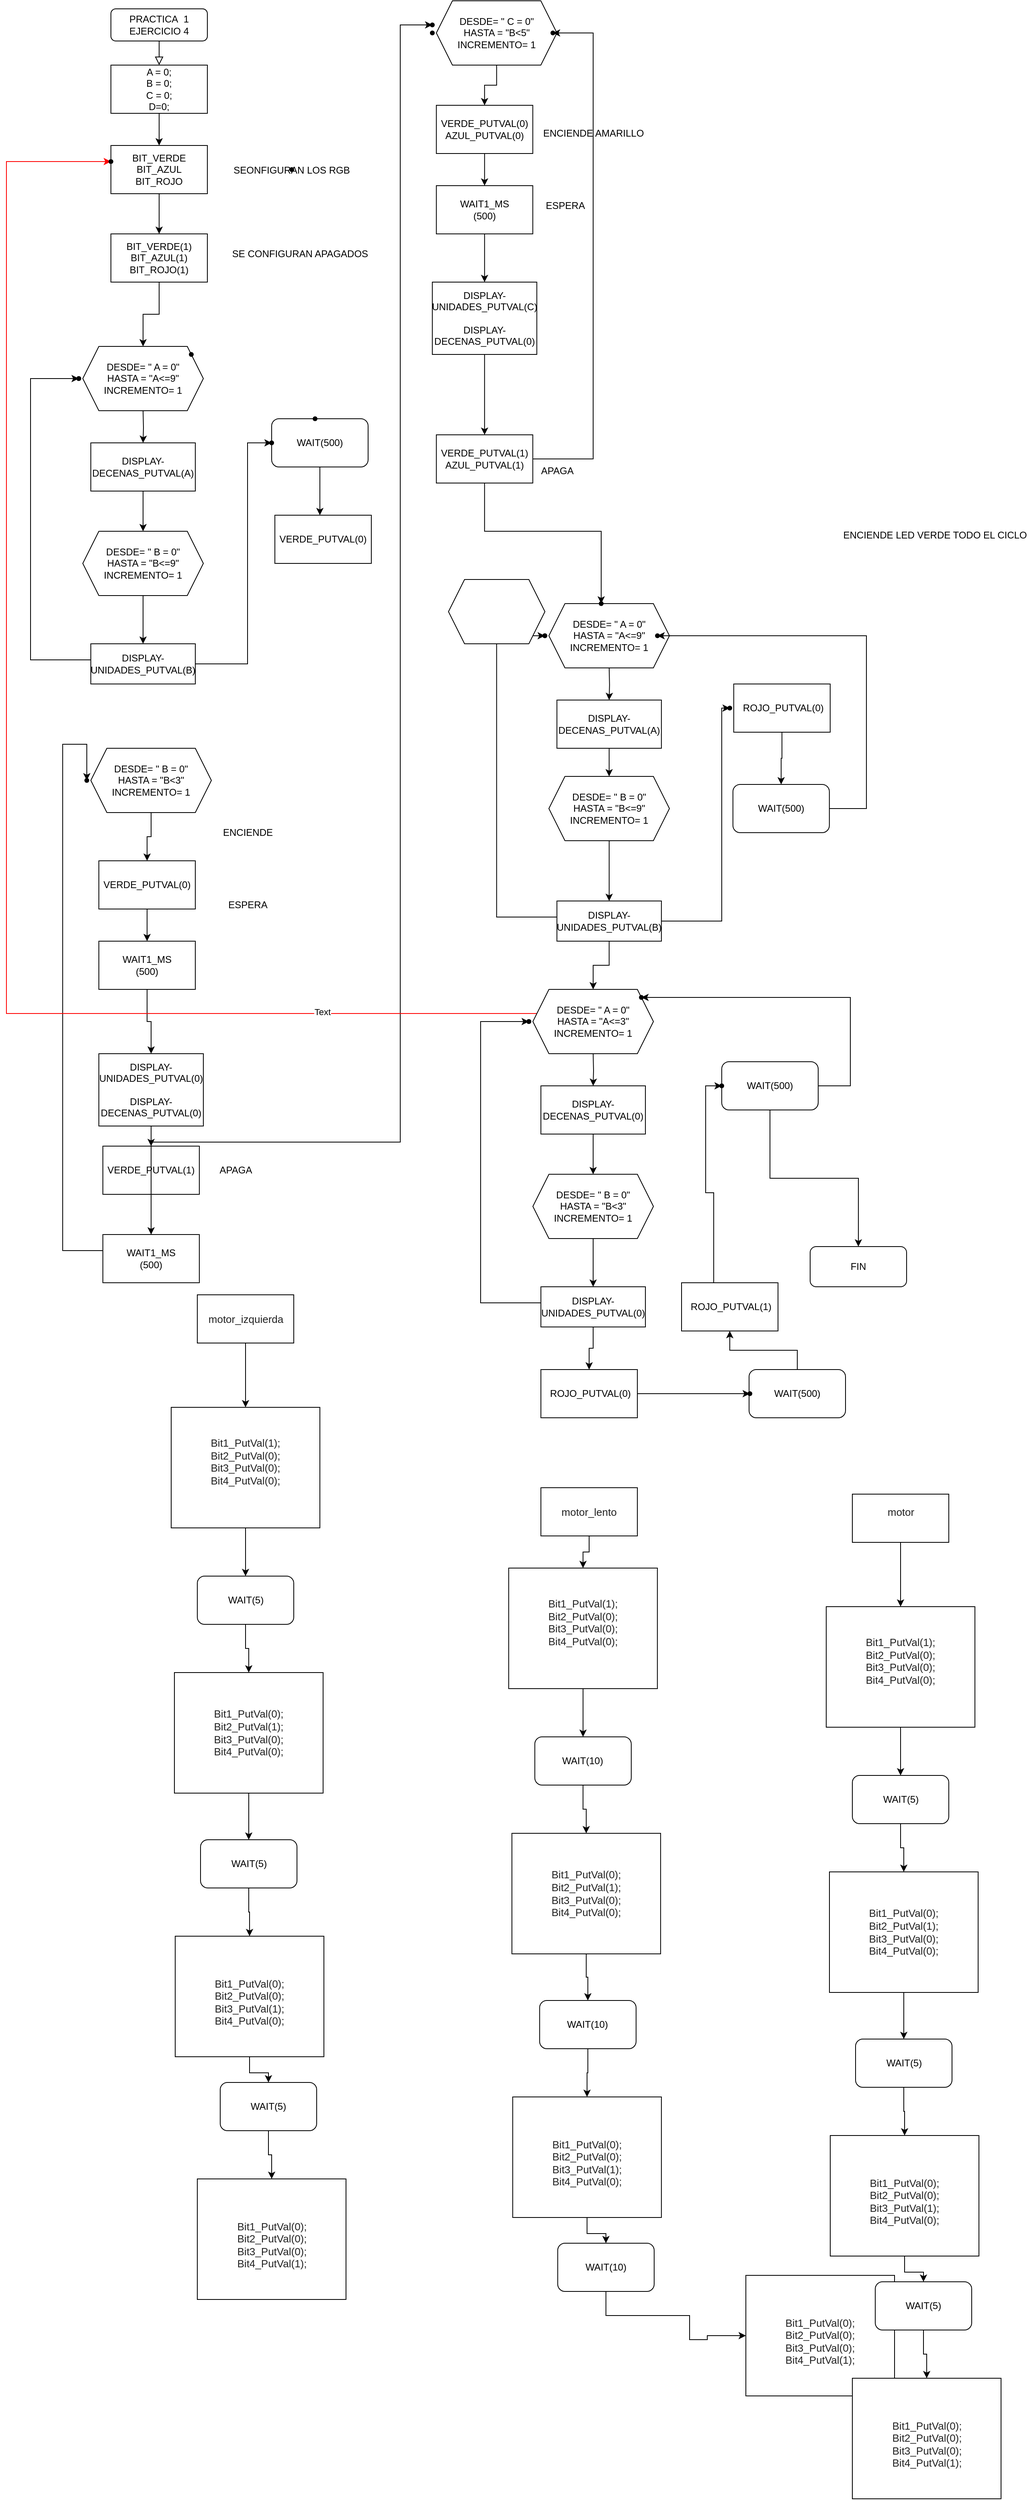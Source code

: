 <mxfile version="20.3.0" type="github">
  <diagram id="C5RBs43oDa-KdzZeNtuy" name="Page-1">
    <mxGraphModel dx="1583" dy="563" grid="1" gridSize="10" guides="1" tooltips="1" connect="1" arrows="1" fold="1" page="1" pageScale="1" pageWidth="827" pageHeight="1169" math="0" shadow="0">
      <root>
        <mxCell id="WIyWlLk6GJQsqaUBKTNV-0" />
        <mxCell id="WIyWlLk6GJQsqaUBKTNV-1" parent="WIyWlLk6GJQsqaUBKTNV-0" />
        <mxCell id="tYKw0Z54Xmcige_G44cB-1" value="" style="rounded=0;html=1;jettySize=auto;orthogonalLoop=1;fontSize=11;endArrow=block;endFill=0;endSize=8;strokeWidth=1;shadow=0;labelBackgroundColor=none;edgeStyle=orthogonalEdgeStyle;" edge="1" parent="WIyWlLk6GJQsqaUBKTNV-1" source="tYKw0Z54Xmcige_G44cB-2">
          <mxGeometry relative="1" as="geometry">
            <mxPoint x="210" y="130" as="targetPoint" />
          </mxGeometry>
        </mxCell>
        <mxCell id="tYKw0Z54Xmcige_G44cB-2" value="PRACTICA&amp;nbsp; 1&lt;br&gt;EJERCICIO 4" style="rounded=1;whiteSpace=wrap;html=1;fontSize=12;glass=0;strokeWidth=1;shadow=0;" vertex="1" parent="WIyWlLk6GJQsqaUBKTNV-1">
          <mxGeometry x="150" y="60" width="120" height="40" as="geometry" />
        </mxCell>
        <mxCell id="tYKw0Z54Xmcige_G44cB-3" value="" style="edgeStyle=orthogonalEdgeStyle;rounded=0;orthogonalLoop=1;jettySize=auto;html=1;" edge="1" parent="WIyWlLk6GJQsqaUBKTNV-1" source="tYKw0Z54Xmcige_G44cB-4" target="tYKw0Z54Xmcige_G44cB-6">
          <mxGeometry relative="1" as="geometry" />
        </mxCell>
        <mxCell id="tYKw0Z54Xmcige_G44cB-4" value="A = 0;&lt;br&gt;B = 0;&lt;br&gt;C = 0;&lt;br&gt;D=0;" style="rounded=0;whiteSpace=wrap;html=1;" vertex="1" parent="WIyWlLk6GJQsqaUBKTNV-1">
          <mxGeometry x="150" y="130" width="120" height="60" as="geometry" />
        </mxCell>
        <mxCell id="tYKw0Z54Xmcige_G44cB-5" value="" style="edgeStyle=orthogonalEdgeStyle;rounded=0;orthogonalLoop=1;jettySize=auto;html=1;" edge="1" parent="WIyWlLk6GJQsqaUBKTNV-1" source="tYKw0Z54Xmcige_G44cB-6">
          <mxGeometry relative="1" as="geometry">
            <mxPoint x="210" y="340" as="targetPoint" />
          </mxGeometry>
        </mxCell>
        <mxCell id="tYKw0Z54Xmcige_G44cB-6" value="BIT_VERDE&lt;br&gt;BIT_AZUL&lt;br&gt;BIT_ROJO" style="rounded=0;whiteSpace=wrap;html=1;" vertex="1" parent="WIyWlLk6GJQsqaUBKTNV-1">
          <mxGeometry x="150" y="230" width="120" height="60" as="geometry" />
        </mxCell>
        <mxCell id="tYKw0Z54Xmcige_G44cB-7" value="SEONFIGURAN LOS RGB" style="shape=waypoint;sketch=0;size=6;pointerEvents=1;points=[];fillColor=none;resizable=0;rotatable=0;perimeter=centerPerimeter;snapToPoint=1;" vertex="1" parent="WIyWlLk6GJQsqaUBKTNV-1">
          <mxGeometry x="355" y="240" width="40" height="40" as="geometry" />
        </mxCell>
        <mxCell id="tYKw0Z54Xmcige_G44cB-8" value="" style="edgeStyle=orthogonalEdgeStyle;rounded=0;orthogonalLoop=1;jettySize=auto;html=1;entryX=0.5;entryY=0;entryDx=0;entryDy=0;" edge="1" parent="WIyWlLk6GJQsqaUBKTNV-1" source="tYKw0Z54Xmcige_G44cB-9" target="tYKw0Z54Xmcige_G44cB-145">
          <mxGeometry relative="1" as="geometry">
            <mxPoint x="190" y="470" as="targetPoint" />
          </mxGeometry>
        </mxCell>
        <mxCell id="tYKw0Z54Xmcige_G44cB-9" value="BIT_VERDE(1)&lt;br&gt;BIT_AZUL(1)&lt;br&gt;BIT_ROJO(1)" style="rounded=0;whiteSpace=wrap;html=1;" vertex="1" parent="WIyWlLk6GJQsqaUBKTNV-1">
          <mxGeometry x="150" y="340" width="120" height="60" as="geometry" />
        </mxCell>
        <mxCell id="tYKw0Z54Xmcige_G44cB-10" value="SE CONFIGURAN APAGADOS" style="text;html=1;align=center;verticalAlign=middle;resizable=0;points=[];autosize=1;strokeColor=none;fillColor=none;" vertex="1" parent="WIyWlLk6GJQsqaUBKTNV-1">
          <mxGeometry x="290" y="350" width="190" height="30" as="geometry" />
        </mxCell>
        <mxCell id="tYKw0Z54Xmcige_G44cB-18" value="ENCIENDE LED VERDE TODO EL CICLO" style="text;html=1;align=center;verticalAlign=middle;resizable=0;points=[];autosize=1;strokeColor=none;fillColor=none;" vertex="1" parent="WIyWlLk6GJQsqaUBKTNV-1">
          <mxGeometry x="1050" y="700" width="250" height="30" as="geometry" />
        </mxCell>
        <mxCell id="tYKw0Z54Xmcige_G44cB-20" value="" style="edgeStyle=orthogonalEdgeStyle;rounded=0;orthogonalLoop=1;jettySize=auto;html=1;" edge="1" parent="WIyWlLk6GJQsqaUBKTNV-1" source="tYKw0Z54Xmcige_G44cB-21" target="tYKw0Z54Xmcige_G44cB-25">
          <mxGeometry relative="1" as="geometry" />
        </mxCell>
        <mxCell id="tYKw0Z54Xmcige_G44cB-21" value="DESDE= &quot; B = 0&quot;&lt;br&gt;&amp;nbsp;HASTA = &quot;B&amp;lt;3&quot;&lt;span style=&quot;white-space: pre;&quot;&gt;	&lt;/span&gt;&lt;br&gt;INCREMENTO= 1" style="shape=hexagon;perimeter=hexagonPerimeter2;whiteSpace=wrap;html=1;fixedSize=1;" vertex="1" parent="WIyWlLk6GJQsqaUBKTNV-1">
          <mxGeometry x="125" y="980" width="150" height="80" as="geometry" />
        </mxCell>
        <mxCell id="tYKw0Z54Xmcige_G44cB-22" value="" style="edgeStyle=orthogonalEdgeStyle;rounded=0;orthogonalLoop=1;jettySize=auto;html=1;" edge="1" parent="WIyWlLk6GJQsqaUBKTNV-1" source="tYKw0Z54Xmcige_G44cB-23" target="tYKw0Z54Xmcige_G44cB-36">
          <mxGeometry relative="1" as="geometry" />
        </mxCell>
        <mxCell id="tYKw0Z54Xmcige_G44cB-23" value="WAIT1_MS&lt;br&gt;(500)" style="rounded=0;whiteSpace=wrap;html=1;" vertex="1" parent="WIyWlLk6GJQsqaUBKTNV-1">
          <mxGeometry x="135" y="1220" width="120" height="60" as="geometry" />
        </mxCell>
        <mxCell id="tYKw0Z54Xmcige_G44cB-24" value="" style="edgeStyle=orthogonalEdgeStyle;rounded=0;orthogonalLoop=1;jettySize=auto;html=1;" edge="1" parent="WIyWlLk6GJQsqaUBKTNV-1" source="tYKw0Z54Xmcige_G44cB-25" target="tYKw0Z54Xmcige_G44cB-23">
          <mxGeometry relative="1" as="geometry" />
        </mxCell>
        <mxCell id="tYKw0Z54Xmcige_G44cB-25" value="VERDE_PUTVAL(0)" style="rounded=0;whiteSpace=wrap;html=1;" vertex="1" parent="WIyWlLk6GJQsqaUBKTNV-1">
          <mxGeometry x="135" y="1120" width="120" height="60" as="geometry" />
        </mxCell>
        <mxCell id="tYKw0Z54Xmcige_G44cB-26" value="ENCIENDE" style="text;html=1;align=center;verticalAlign=middle;resizable=0;points=[];autosize=1;strokeColor=none;fillColor=none;" vertex="1" parent="WIyWlLk6GJQsqaUBKTNV-1">
          <mxGeometry x="275" y="1070" width="90" height="30" as="geometry" />
        </mxCell>
        <mxCell id="tYKw0Z54Xmcige_G44cB-27" value="ESPERA" style="text;html=1;align=center;verticalAlign=middle;resizable=0;points=[];autosize=1;strokeColor=none;fillColor=none;" vertex="1" parent="WIyWlLk6GJQsqaUBKTNV-1">
          <mxGeometry x="285" y="1160" width="70" height="30" as="geometry" />
        </mxCell>
        <mxCell id="tYKw0Z54Xmcige_G44cB-28" value="" style="edgeStyle=orthogonalEdgeStyle;rounded=0;orthogonalLoop=1;jettySize=auto;html=1;" edge="1" parent="WIyWlLk6GJQsqaUBKTNV-1" source="tYKw0Z54Xmcige_G44cB-29" target="tYKw0Z54Xmcige_G44cB-33">
          <mxGeometry relative="1" as="geometry" />
        </mxCell>
        <mxCell id="tYKw0Z54Xmcige_G44cB-29" value="VERDE_PUTVAL(1)" style="rounded=0;whiteSpace=wrap;html=1;" vertex="1" parent="WIyWlLk6GJQsqaUBKTNV-1">
          <mxGeometry x="140" y="1475" width="120" height="60" as="geometry" />
        </mxCell>
        <mxCell id="tYKw0Z54Xmcige_G44cB-30" value="APAGA&lt;br&gt;" style="text;html=1;align=center;verticalAlign=middle;resizable=0;points=[];autosize=1;strokeColor=none;fillColor=none;" vertex="1" parent="WIyWlLk6GJQsqaUBKTNV-1">
          <mxGeometry x="275" y="1490" width="60" height="30" as="geometry" />
        </mxCell>
        <mxCell id="tYKw0Z54Xmcige_G44cB-31" value="" style="edgeStyle=orthogonalEdgeStyle;rounded=0;orthogonalLoop=1;jettySize=auto;html=1;" edge="1" parent="WIyWlLk6GJQsqaUBKTNV-1" source="tYKw0Z54Xmcige_G44cB-33" target="tYKw0Z54Xmcige_G44cB-34">
          <mxGeometry relative="1" as="geometry">
            <Array as="points">
              <mxPoint x="90" y="1605" />
              <mxPoint x="90" y="975" />
            </Array>
          </mxGeometry>
        </mxCell>
        <mxCell id="tYKw0Z54Xmcige_G44cB-32" value="" style="edgeStyle=orthogonalEdgeStyle;rounded=0;orthogonalLoop=1;jettySize=auto;html=1;" edge="1" parent="WIyWlLk6GJQsqaUBKTNV-1" source="tYKw0Z54Xmcige_G44cB-33" target="tYKw0Z54Xmcige_G44cB-48">
          <mxGeometry relative="1" as="geometry">
            <Array as="points">
              <mxPoint x="510" y="1470" />
              <mxPoint x="510" y="80" />
            </Array>
          </mxGeometry>
        </mxCell>
        <mxCell id="tYKw0Z54Xmcige_G44cB-33" value="WAIT1_MS&lt;br&gt;(500)" style="rounded=0;whiteSpace=wrap;html=1;" vertex="1" parent="WIyWlLk6GJQsqaUBKTNV-1">
          <mxGeometry x="140" y="1585" width="120" height="60" as="geometry" />
        </mxCell>
        <mxCell id="tYKw0Z54Xmcige_G44cB-34" value="" style="shape=waypoint;sketch=0;size=6;pointerEvents=1;points=[];fillColor=default;resizable=0;rotatable=0;perimeter=centerPerimeter;snapToPoint=1;rounded=0;" vertex="1" parent="WIyWlLk6GJQsqaUBKTNV-1">
          <mxGeometry x="100" y="1000" width="40" height="40" as="geometry" />
        </mxCell>
        <mxCell id="tYKw0Z54Xmcige_G44cB-35" value="" style="edgeStyle=orthogonalEdgeStyle;rounded=0;orthogonalLoop=1;jettySize=auto;html=1;" edge="1" parent="WIyWlLk6GJQsqaUBKTNV-1" source="tYKw0Z54Xmcige_G44cB-36" target="tYKw0Z54Xmcige_G44cB-29">
          <mxGeometry relative="1" as="geometry" />
        </mxCell>
        <mxCell id="tYKw0Z54Xmcige_G44cB-36" value="DISPLAY-UNIDADES_PUTVAL(0)&lt;br&gt;&lt;br&gt;DISPLAY-DECENAS_PUTVAL(0)" style="rounded=0;whiteSpace=wrap;html=1;" vertex="1" parent="WIyWlLk6GJQsqaUBKTNV-1">
          <mxGeometry x="135" y="1360" width="130" height="90" as="geometry" />
        </mxCell>
        <mxCell id="tYKw0Z54Xmcige_G44cB-37" value="" style="edgeStyle=orthogonalEdgeStyle;rounded=0;orthogonalLoop=1;jettySize=auto;html=1;" edge="1" parent="WIyWlLk6GJQsqaUBKTNV-1" source="tYKw0Z54Xmcige_G44cB-38" target="tYKw0Z54Xmcige_G44cB-42">
          <mxGeometry relative="1" as="geometry" />
        </mxCell>
        <mxCell id="tYKw0Z54Xmcige_G44cB-38" value="DESDE= &quot; C = 0&quot;&lt;br&gt;&amp;nbsp;HASTA = &quot;B&amp;lt;5&quot;&lt;span style=&quot;white-space: pre;&quot;&gt;	&lt;/span&gt;&lt;br&gt;INCREMENTO= 1" style="shape=hexagon;perimeter=hexagonPerimeter2;whiteSpace=wrap;html=1;fixedSize=1;" vertex="1" parent="WIyWlLk6GJQsqaUBKTNV-1">
          <mxGeometry x="554.91" y="50" width="150" height="80" as="geometry" />
        </mxCell>
        <mxCell id="tYKw0Z54Xmcige_G44cB-39" value="" style="edgeStyle=orthogonalEdgeStyle;rounded=0;orthogonalLoop=1;jettySize=auto;html=1;" edge="1" parent="WIyWlLk6GJQsqaUBKTNV-1" source="tYKw0Z54Xmcige_G44cB-40" target="tYKw0Z54Xmcige_G44cB-47">
          <mxGeometry relative="1" as="geometry" />
        </mxCell>
        <mxCell id="tYKw0Z54Xmcige_G44cB-40" value="WAIT1_MS&lt;br&gt;(500)" style="rounded=0;whiteSpace=wrap;html=1;" vertex="1" parent="WIyWlLk6GJQsqaUBKTNV-1">
          <mxGeometry x="554.91" y="280" width="120" height="60" as="geometry" />
        </mxCell>
        <mxCell id="tYKw0Z54Xmcige_G44cB-41" value="" style="edgeStyle=orthogonalEdgeStyle;rounded=0;orthogonalLoop=1;jettySize=auto;html=1;" edge="1" parent="WIyWlLk6GJQsqaUBKTNV-1" source="tYKw0Z54Xmcige_G44cB-42" target="tYKw0Z54Xmcige_G44cB-40">
          <mxGeometry relative="1" as="geometry" />
        </mxCell>
        <mxCell id="tYKw0Z54Xmcige_G44cB-42" value="VERDE_PUTVAL(0)&lt;br&gt;AZUL_PUTVAL(0)" style="rounded=0;whiteSpace=wrap;html=1;" vertex="1" parent="WIyWlLk6GJQsqaUBKTNV-1">
          <mxGeometry x="554.91" y="180" width="120" height="60" as="geometry" />
        </mxCell>
        <mxCell id="tYKw0Z54Xmcige_G44cB-43" value="ESPERA" style="text;html=1;align=center;verticalAlign=middle;resizable=0;points=[];autosize=1;strokeColor=none;fillColor=none;" vertex="1" parent="WIyWlLk6GJQsqaUBKTNV-1">
          <mxGeometry x="679.91" y="290" width="70" height="30" as="geometry" />
        </mxCell>
        <mxCell id="tYKw0Z54Xmcige_G44cB-44" value="APAGA&lt;br&gt;" style="text;html=1;align=center;verticalAlign=middle;resizable=0;points=[];autosize=1;strokeColor=none;fillColor=none;" vertex="1" parent="WIyWlLk6GJQsqaUBKTNV-1">
          <mxGeometry x="674.91" y="620" width="60" height="30" as="geometry" />
        </mxCell>
        <mxCell id="tYKw0Z54Xmcige_G44cB-45" value="" style="shape=waypoint;sketch=0;size=6;pointerEvents=1;points=[];fillColor=default;resizable=0;rotatable=0;perimeter=centerPerimeter;snapToPoint=1;rounded=0;" vertex="1" parent="WIyWlLk6GJQsqaUBKTNV-1">
          <mxGeometry x="529.91" y="70" width="40" height="40" as="geometry" />
        </mxCell>
        <mxCell id="tYKw0Z54Xmcige_G44cB-46" value="" style="edgeStyle=orthogonalEdgeStyle;rounded=0;orthogonalLoop=1;jettySize=auto;html=1;" edge="1" parent="WIyWlLk6GJQsqaUBKTNV-1" source="tYKw0Z54Xmcige_G44cB-47">
          <mxGeometry relative="1" as="geometry">
            <mxPoint x="614.91" y="590" as="targetPoint" />
          </mxGeometry>
        </mxCell>
        <mxCell id="tYKw0Z54Xmcige_G44cB-47" value="DISPLAY-UNIDADES_PUTVAL(C)&lt;br&gt;&lt;br&gt;DISPLAY-DECENAS_PUTVAL(0)" style="rounded=0;whiteSpace=wrap;html=1;" vertex="1" parent="WIyWlLk6GJQsqaUBKTNV-1">
          <mxGeometry x="549.91" y="400" width="130" height="90" as="geometry" />
        </mxCell>
        <mxCell id="tYKw0Z54Xmcige_G44cB-48" value="" style="shape=waypoint;sketch=0;size=6;pointerEvents=1;points=[];fillColor=default;resizable=0;rotatable=0;perimeter=centerPerimeter;snapToPoint=1;rounded=0;" vertex="1" parent="WIyWlLk6GJQsqaUBKTNV-1">
          <mxGeometry x="529.91" y="60" width="40" height="40" as="geometry" />
        </mxCell>
        <mxCell id="tYKw0Z54Xmcige_G44cB-49" value="ENCIENDE AMARILLO&lt;br&gt;" style="text;html=1;align=center;verticalAlign=middle;resizable=0;points=[];autosize=1;strokeColor=none;fillColor=none;" vertex="1" parent="WIyWlLk6GJQsqaUBKTNV-1">
          <mxGeometry x="674.91" y="200" width="150" height="30" as="geometry" />
        </mxCell>
        <mxCell id="tYKw0Z54Xmcige_G44cB-50" value="" style="edgeStyle=orthogonalEdgeStyle;rounded=0;orthogonalLoop=1;jettySize=auto;html=1;" edge="1" parent="WIyWlLk6GJQsqaUBKTNV-1" source="tYKw0Z54Xmcige_G44cB-52" target="tYKw0Z54Xmcige_G44cB-53">
          <mxGeometry relative="1" as="geometry">
            <Array as="points">
              <mxPoint x="750" y="620" />
              <mxPoint x="750" y="90" />
            </Array>
          </mxGeometry>
        </mxCell>
        <mxCell id="tYKw0Z54Xmcige_G44cB-51" value="" style="edgeStyle=orthogonalEdgeStyle;rounded=0;orthogonalLoop=1;jettySize=auto;html=1;" edge="1" parent="WIyWlLk6GJQsqaUBKTNV-1" source="tYKw0Z54Xmcige_G44cB-52" target="tYKw0Z54Xmcige_G44cB-69">
          <mxGeometry relative="1" as="geometry">
            <Array as="points">
              <mxPoint x="615" y="710" />
              <mxPoint x="760" y="710" />
            </Array>
          </mxGeometry>
        </mxCell>
        <mxCell id="tYKw0Z54Xmcige_G44cB-52" value="VERDE_PUTVAL(1)&lt;br&gt;AZUL_PUTVAL(1)" style="rounded=0;whiteSpace=wrap;html=1;" vertex="1" parent="WIyWlLk6GJQsqaUBKTNV-1">
          <mxGeometry x="554.91" y="590" width="120" height="60" as="geometry" />
        </mxCell>
        <mxCell id="tYKw0Z54Xmcige_G44cB-53" value="" style="shape=waypoint;sketch=0;size=6;pointerEvents=1;points=[];fillColor=default;resizable=0;rotatable=0;perimeter=centerPerimeter;snapToPoint=1;rounded=0;" vertex="1" parent="WIyWlLk6GJQsqaUBKTNV-1">
          <mxGeometry x="679.91" y="70" width="40" height="40" as="geometry" />
        </mxCell>
        <mxCell id="tYKw0Z54Xmcige_G44cB-54" value="DESDE= &quot; A = 0&quot;&lt;br&gt;&amp;nbsp;HASTA = &quot;A&amp;lt;=9&quot;&lt;span style=&quot;white-space: pre;&quot;&gt;	&lt;/span&gt;&lt;br&gt;INCREMENTO= 1" style="shape=hexagon;perimeter=hexagonPerimeter2;whiteSpace=wrap;html=1;fixedSize=1;" vertex="1" parent="WIyWlLk6GJQsqaUBKTNV-1">
          <mxGeometry x="694.92" y="800" width="150" height="80" as="geometry" />
        </mxCell>
        <mxCell id="tYKw0Z54Xmcige_G44cB-55" value="" style="edgeStyle=orthogonalEdgeStyle;rounded=0;orthogonalLoop=1;jettySize=auto;html=1;exitX=1;exitY=0.5;exitDx=0;exitDy=0;" edge="1" parent="WIyWlLk6GJQsqaUBKTNV-1" source="tYKw0Z54Xmcige_G44cB-68" target="tYKw0Z54Xmcige_G44cB-56">
          <mxGeometry relative="1" as="geometry">
            <mxPoint x="1049.92" y="920.0" as="sourcePoint" />
            <Array as="points">
              <mxPoint x="1090" y="1055" />
              <mxPoint x="1090" y="840" />
            </Array>
          </mxGeometry>
        </mxCell>
        <mxCell id="tYKw0Z54Xmcige_G44cB-56" value="" style="shape=waypoint;sketch=0;size=6;pointerEvents=1;points=[];fillColor=default;resizable=0;rotatable=0;perimeter=centerPerimeter;snapToPoint=1;rounded=1;" vertex="1" parent="WIyWlLk6GJQsqaUBKTNV-1">
          <mxGeometry x="810" y="820" width="40" height="40" as="geometry" />
        </mxCell>
        <mxCell id="tYKw0Z54Xmcige_G44cB-57" value="" style="edgeStyle=orthogonalEdgeStyle;rounded=0;orthogonalLoop=1;jettySize=auto;html=1;" edge="1" parent="WIyWlLk6GJQsqaUBKTNV-1" target="tYKw0Z54Xmcige_G44cB-59">
          <mxGeometry relative="1" as="geometry">
            <mxPoint x="769.92" y="880" as="sourcePoint" />
          </mxGeometry>
        </mxCell>
        <mxCell id="tYKw0Z54Xmcige_G44cB-58" value="" style="edgeStyle=orthogonalEdgeStyle;rounded=0;orthogonalLoop=1;jettySize=auto;html=1;" edge="1" parent="WIyWlLk6GJQsqaUBKTNV-1" source="tYKw0Z54Xmcige_G44cB-59" target="tYKw0Z54Xmcige_G44cB-62">
          <mxGeometry relative="1" as="geometry" />
        </mxCell>
        <mxCell id="tYKw0Z54Xmcige_G44cB-59" value="DISPLAY-DECENAS_PUTVAL(A)" style="rounded=0;whiteSpace=wrap;html=1;" vertex="1" parent="WIyWlLk6GJQsqaUBKTNV-1">
          <mxGeometry x="704.92" y="920" width="130" height="60" as="geometry" />
        </mxCell>
        <mxCell id="tYKw0Z54Xmcige_G44cB-60" value="" style="shape=waypoint;sketch=0;size=6;pointerEvents=1;points=[];fillColor=default;resizable=0;rotatable=0;perimeter=centerPerimeter;snapToPoint=1;rounded=0;" vertex="1" parent="WIyWlLk6GJQsqaUBKTNV-1">
          <mxGeometry x="669.92" y="820" width="40" height="40" as="geometry" />
        </mxCell>
        <mxCell id="tYKw0Z54Xmcige_G44cB-61" value="" style="edgeStyle=orthogonalEdgeStyle;rounded=0;orthogonalLoop=1;jettySize=auto;html=1;" edge="1" parent="WIyWlLk6GJQsqaUBKTNV-1" source="tYKw0Z54Xmcige_G44cB-62" target="tYKw0Z54Xmcige_G44cB-66">
          <mxGeometry relative="1" as="geometry" />
        </mxCell>
        <mxCell id="tYKw0Z54Xmcige_G44cB-62" value="DESDE= &quot; B = 0&quot;&lt;br&gt;&amp;nbsp;HASTA = &quot;B&amp;lt;=9&quot;&lt;span style=&quot;white-space: pre;&quot;&gt;	&lt;/span&gt;&lt;br&gt;INCREMENTO= 1" style="shape=hexagon;perimeter=hexagonPerimeter2;whiteSpace=wrap;html=1;fixedSize=1;" vertex="1" parent="WIyWlLk6GJQsqaUBKTNV-1">
          <mxGeometry x="694.92" y="1015" width="150" height="80" as="geometry" />
        </mxCell>
        <mxCell id="tYKw0Z54Xmcige_G44cB-63" value="" style="edgeStyle=orthogonalEdgeStyle;rounded=0;orthogonalLoop=1;jettySize=auto;html=1;" edge="1" parent="WIyWlLk6GJQsqaUBKTNV-1" source="tYKw0Z54Xmcige_G44cB-66" target="tYKw0Z54Xmcige_G44cB-67">
          <mxGeometry relative="1" as="geometry">
            <Array as="points">
              <mxPoint x="629.92" y="1190" />
              <mxPoint x="629.92" y="840" />
            </Array>
          </mxGeometry>
        </mxCell>
        <mxCell id="tYKw0Z54Xmcige_G44cB-64" value="" style="edgeStyle=orthogonalEdgeStyle;rounded=0;orthogonalLoop=1;jettySize=auto;html=1;" edge="1" parent="WIyWlLk6GJQsqaUBKTNV-1" source="tYKw0Z54Xmcige_G44cB-66" target="tYKw0Z54Xmcige_G44cB-72">
          <mxGeometry relative="1" as="geometry">
            <Array as="points">
              <mxPoint x="910" y="1195" />
              <mxPoint x="910" y="930" />
            </Array>
          </mxGeometry>
        </mxCell>
        <mxCell id="tYKw0Z54Xmcige_G44cB-65" value="" style="edgeStyle=orthogonalEdgeStyle;rounded=0;orthogonalLoop=1;jettySize=auto;html=1;entryX=0.5;entryY=0;entryDx=0;entryDy=0;" edge="1" parent="WIyWlLk6GJQsqaUBKTNV-1" source="tYKw0Z54Xmcige_G44cB-66" target="tYKw0Z54Xmcige_G44cB-74">
          <mxGeometry relative="1" as="geometry">
            <mxPoint x="760" y="1260" as="targetPoint" />
          </mxGeometry>
        </mxCell>
        <mxCell id="tYKw0Z54Xmcige_G44cB-66" value="DISPLAY-UNIDADES_PUTVAL(B)" style="rounded=0;whiteSpace=wrap;html=1;" vertex="1" parent="WIyWlLk6GJQsqaUBKTNV-1">
          <mxGeometry x="704.92" y="1170" width="130" height="50" as="geometry" />
        </mxCell>
        <mxCell id="tYKw0Z54Xmcige_G44cB-67" value="" style="shape=waypoint;sketch=0;size=6;pointerEvents=1;points=[];fillColor=default;resizable=0;rotatable=0;perimeter=centerPerimeter;snapToPoint=1;rounded=0;" vertex="1" parent="WIyWlLk6GJQsqaUBKTNV-1">
          <mxGeometry x="669.92" y="820" width="40" height="40" as="geometry" />
        </mxCell>
        <mxCell id="tYKw0Z54Xmcige_G44cB-68" value="WAIT(500)" style="rounded=1;whiteSpace=wrap;html=1;" vertex="1" parent="WIyWlLk6GJQsqaUBKTNV-1">
          <mxGeometry x="923.92" y="1025" width="120" height="60" as="geometry" />
        </mxCell>
        <mxCell id="tYKw0Z54Xmcige_G44cB-69" value="" style="shape=waypoint;sketch=0;size=6;pointerEvents=1;points=[];fillColor=default;resizable=0;rotatable=0;perimeter=centerPerimeter;snapToPoint=1;rounded=0;" vertex="1" parent="WIyWlLk6GJQsqaUBKTNV-1">
          <mxGeometry x="740.0" y="780" width="40" height="40" as="geometry" />
        </mxCell>
        <mxCell id="tYKw0Z54Xmcige_G44cB-70" value="" style="edgeStyle=orthogonalEdgeStyle;rounded=0;orthogonalLoop=1;jettySize=auto;html=1;" edge="1" parent="WIyWlLk6GJQsqaUBKTNV-1" source="tYKw0Z54Xmcige_G44cB-71" target="tYKw0Z54Xmcige_G44cB-68">
          <mxGeometry relative="1" as="geometry" />
        </mxCell>
        <mxCell id="tYKw0Z54Xmcige_G44cB-71" value="&amp;nbsp;ROJO_PUTVAL(0)" style="rounded=0;whiteSpace=wrap;html=1;" vertex="1" parent="WIyWlLk6GJQsqaUBKTNV-1">
          <mxGeometry x="924.92" y="900" width="120" height="60" as="geometry" />
        </mxCell>
        <mxCell id="tYKw0Z54Xmcige_G44cB-72" value="" style="shape=waypoint;sketch=0;size=6;pointerEvents=1;points=[];fillColor=default;resizable=0;rotatable=0;perimeter=centerPerimeter;snapToPoint=1;rounded=0;" vertex="1" parent="WIyWlLk6GJQsqaUBKTNV-1">
          <mxGeometry x="900" y="910" width="40" height="40" as="geometry" />
        </mxCell>
        <mxCell id="tYKw0Z54Xmcige_G44cB-73" value="" style="edgeStyle=orthogonalEdgeStyle;rounded=0;orthogonalLoop=1;jettySize=auto;html=1;strokeColor=#FF0000;" edge="1" parent="WIyWlLk6GJQsqaUBKTNV-1" source="tYKw0Z54Xmcige_G44cB-74" target="tYKw0Z54Xmcige_G44cB-89">
          <mxGeometry relative="1" as="geometry">
            <Array as="points">
              <mxPoint x="20" y="1310" />
              <mxPoint x="20" y="250" />
            </Array>
          </mxGeometry>
        </mxCell>
        <mxCell id="tYKw0Z54Xmcige_G44cB-163" value="Text" style="edgeLabel;html=1;align=center;verticalAlign=middle;resizable=0;points=[];" vertex="1" connectable="0" parent="tYKw0Z54Xmcige_G44cB-73">
          <mxGeometry x="-0.711" y="-2" relative="1" as="geometry">
            <mxPoint as="offset" />
          </mxGeometry>
        </mxCell>
        <mxCell id="tYKw0Z54Xmcige_G44cB-74" value="DESDE= &quot; A = 0&quot;&lt;br&gt;&amp;nbsp;HASTA = &quot;A&amp;lt;=3&quot;&lt;span style=&quot;white-space: pre;&quot;&gt;	&lt;/span&gt;&lt;br&gt;INCREMENTO= 1" style="shape=hexagon;perimeter=hexagonPerimeter2;whiteSpace=wrap;html=1;fixedSize=1;" vertex="1" parent="WIyWlLk6GJQsqaUBKTNV-1">
          <mxGeometry x="675" y="1280" width="150" height="80" as="geometry" />
        </mxCell>
        <mxCell id="tYKw0Z54Xmcige_G44cB-75" value="" style="edgeStyle=orthogonalEdgeStyle;rounded=0;orthogonalLoop=1;jettySize=auto;html=1;" edge="1" parent="WIyWlLk6GJQsqaUBKTNV-1" target="tYKw0Z54Xmcige_G44cB-76">
          <mxGeometry relative="1" as="geometry">
            <mxPoint x="1030" y="1400" as="sourcePoint" />
            <Array as="points">
              <mxPoint x="1070" y="1400" />
              <mxPoint x="1070" y="1290" />
            </Array>
          </mxGeometry>
        </mxCell>
        <mxCell id="tYKw0Z54Xmcige_G44cB-76" value="" style="shape=waypoint;sketch=0;size=6;pointerEvents=1;points=[];fillColor=default;resizable=0;rotatable=0;perimeter=centerPerimeter;snapToPoint=1;rounded=1;" vertex="1" parent="WIyWlLk6GJQsqaUBKTNV-1">
          <mxGeometry x="790" y="1270" width="40" height="40" as="geometry" />
        </mxCell>
        <mxCell id="tYKw0Z54Xmcige_G44cB-77" value="" style="edgeStyle=orthogonalEdgeStyle;rounded=0;orthogonalLoop=1;jettySize=auto;html=1;" edge="1" parent="WIyWlLk6GJQsqaUBKTNV-1" target="tYKw0Z54Xmcige_G44cB-79">
          <mxGeometry relative="1" as="geometry">
            <mxPoint x="750" y="1360" as="sourcePoint" />
          </mxGeometry>
        </mxCell>
        <mxCell id="tYKw0Z54Xmcige_G44cB-78" value="" style="edgeStyle=orthogonalEdgeStyle;rounded=0;orthogonalLoop=1;jettySize=auto;html=1;" edge="1" parent="WIyWlLk6GJQsqaUBKTNV-1" source="tYKw0Z54Xmcige_G44cB-79" target="tYKw0Z54Xmcige_G44cB-82">
          <mxGeometry relative="1" as="geometry" />
        </mxCell>
        <mxCell id="tYKw0Z54Xmcige_G44cB-79" value="DISPLAY-DECENAS_PUTVAL(0)" style="rounded=0;whiteSpace=wrap;html=1;" vertex="1" parent="WIyWlLk6GJQsqaUBKTNV-1">
          <mxGeometry x="685" y="1400" width="130" height="60" as="geometry" />
        </mxCell>
        <mxCell id="tYKw0Z54Xmcige_G44cB-80" value="" style="shape=waypoint;sketch=0;size=6;pointerEvents=1;points=[];fillColor=default;resizable=0;rotatable=0;perimeter=centerPerimeter;snapToPoint=1;rounded=0;" vertex="1" parent="WIyWlLk6GJQsqaUBKTNV-1">
          <mxGeometry x="650" y="1300" width="40" height="40" as="geometry" />
        </mxCell>
        <mxCell id="tYKw0Z54Xmcige_G44cB-81" value="" style="edgeStyle=orthogonalEdgeStyle;rounded=0;orthogonalLoop=1;jettySize=auto;html=1;" edge="1" parent="WIyWlLk6GJQsqaUBKTNV-1" source="tYKw0Z54Xmcige_G44cB-82" target="tYKw0Z54Xmcige_G44cB-85">
          <mxGeometry relative="1" as="geometry" />
        </mxCell>
        <mxCell id="tYKw0Z54Xmcige_G44cB-82" value="DESDE= &quot; B = 0&quot;&lt;br&gt;&amp;nbsp;HASTA = &quot;B&amp;lt;3&quot;&lt;span style=&quot;white-space: pre;&quot;&gt;	&lt;/span&gt;&lt;br&gt;INCREMENTO= 1" style="shape=hexagon;perimeter=hexagonPerimeter2;whiteSpace=wrap;html=1;fixedSize=1;" vertex="1" parent="WIyWlLk6GJQsqaUBKTNV-1">
          <mxGeometry x="675" y="1510" width="150" height="80" as="geometry" />
        </mxCell>
        <mxCell id="tYKw0Z54Xmcige_G44cB-83" value="" style="edgeStyle=orthogonalEdgeStyle;rounded=0;orthogonalLoop=1;jettySize=auto;html=1;" edge="1" parent="WIyWlLk6GJQsqaUBKTNV-1" source="tYKw0Z54Xmcige_G44cB-85" target="tYKw0Z54Xmcige_G44cB-86">
          <mxGeometry relative="1" as="geometry">
            <Array as="points">
              <mxPoint x="610" y="1670" />
              <mxPoint x="610" y="1320" />
            </Array>
          </mxGeometry>
        </mxCell>
        <mxCell id="tYKw0Z54Xmcige_G44cB-84" value="" style="edgeStyle=orthogonalEdgeStyle;rounded=0;orthogonalLoop=1;jettySize=auto;html=1;" edge="1" parent="WIyWlLk6GJQsqaUBKTNV-1" source="tYKw0Z54Xmcige_G44cB-85" target="tYKw0Z54Xmcige_G44cB-95">
          <mxGeometry relative="1" as="geometry" />
        </mxCell>
        <mxCell id="tYKw0Z54Xmcige_G44cB-85" value="DISPLAY-UNIDADES_PUTVAL(0)" style="rounded=0;whiteSpace=wrap;html=1;" vertex="1" parent="WIyWlLk6GJQsqaUBKTNV-1">
          <mxGeometry x="685" y="1650" width="130" height="50" as="geometry" />
        </mxCell>
        <mxCell id="tYKw0Z54Xmcige_G44cB-86" value="" style="shape=waypoint;sketch=0;size=6;pointerEvents=1;points=[];fillColor=default;resizable=0;rotatable=0;perimeter=centerPerimeter;snapToPoint=1;rounded=0;" vertex="1" parent="WIyWlLk6GJQsqaUBKTNV-1">
          <mxGeometry x="650" y="1300" width="40" height="40" as="geometry" />
        </mxCell>
        <mxCell id="tYKw0Z54Xmcige_G44cB-87" value="" style="edgeStyle=orthogonalEdgeStyle;rounded=0;orthogonalLoop=1;jettySize=auto;html=1;" edge="1" parent="WIyWlLk6GJQsqaUBKTNV-1" source="tYKw0Z54Xmcige_G44cB-88" target="tYKw0Z54Xmcige_G44cB-90">
          <mxGeometry relative="1" as="geometry" />
        </mxCell>
        <mxCell id="tYKw0Z54Xmcige_G44cB-88" value="WAIT(500)" style="rounded=1;whiteSpace=wrap;html=1;" vertex="1" parent="WIyWlLk6GJQsqaUBKTNV-1">
          <mxGeometry x="910" y="1370" width="120" height="60" as="geometry" />
        </mxCell>
        <mxCell id="tYKw0Z54Xmcige_G44cB-89" value="" style="shape=waypoint;sketch=0;size=6;pointerEvents=1;points=[];fillColor=default;resizable=0;rotatable=0;perimeter=centerPerimeter;snapToPoint=1;" vertex="1" parent="WIyWlLk6GJQsqaUBKTNV-1">
          <mxGeometry x="130" y="230" width="40" height="40" as="geometry" />
        </mxCell>
        <mxCell id="tYKw0Z54Xmcige_G44cB-90" value="FIN" style="rounded=1;whiteSpace=wrap;html=1;" vertex="1" parent="WIyWlLk6GJQsqaUBKTNV-1">
          <mxGeometry x="1020" y="1600" width="120" height="50" as="geometry" />
        </mxCell>
        <mxCell id="tYKw0Z54Xmcige_G44cB-91" value="" style="shape=waypoint;sketch=0;size=6;pointerEvents=1;points=[];fillColor=default;resizable=0;rotatable=0;perimeter=centerPerimeter;snapToPoint=1;rounded=0;" vertex="1" parent="WIyWlLk6GJQsqaUBKTNV-1">
          <mxGeometry x="890" y="1380" width="40" height="40" as="geometry" />
        </mxCell>
        <mxCell id="tYKw0Z54Xmcige_G44cB-92" value="" style="edgeStyle=orthogonalEdgeStyle;rounded=0;orthogonalLoop=1;jettySize=auto;html=1;entryX=0.604;entryY=0.675;entryDx=0;entryDy=0;entryPerimeter=0;" edge="1" parent="WIyWlLk6GJQsqaUBKTNV-1" source="tYKw0Z54Xmcige_G44cB-93" target="tYKw0Z54Xmcige_G44cB-91">
          <mxGeometry relative="1" as="geometry">
            <Array as="points">
              <mxPoint x="900" y="1533" />
              <mxPoint x="890" y="1533" />
              <mxPoint x="890" y="1400" />
            </Array>
          </mxGeometry>
        </mxCell>
        <mxCell id="tYKw0Z54Xmcige_G44cB-93" value="&amp;nbsp;ROJO_PUTVAL(1)" style="rounded=0;whiteSpace=wrap;html=1;" vertex="1" parent="WIyWlLk6GJQsqaUBKTNV-1">
          <mxGeometry x="860" y="1645" width="120" height="60" as="geometry" />
        </mxCell>
        <mxCell id="tYKw0Z54Xmcige_G44cB-94" value="" style="edgeStyle=orthogonalEdgeStyle;rounded=0;orthogonalLoop=1;jettySize=auto;html=1;" edge="1" parent="WIyWlLk6GJQsqaUBKTNV-1" source="tYKw0Z54Xmcige_G44cB-95" target="tYKw0Z54Xmcige_G44cB-98">
          <mxGeometry relative="1" as="geometry" />
        </mxCell>
        <mxCell id="tYKw0Z54Xmcige_G44cB-95" value="&amp;nbsp;ROJO_PUTVAL(0)" style="rounded=0;whiteSpace=wrap;html=1;" vertex="1" parent="WIyWlLk6GJQsqaUBKTNV-1">
          <mxGeometry x="685" y="1753" width="120" height="60" as="geometry" />
        </mxCell>
        <mxCell id="tYKw0Z54Xmcige_G44cB-96" value="" style="edgeStyle=orthogonalEdgeStyle;rounded=0;orthogonalLoop=1;jettySize=auto;html=1;" edge="1" parent="WIyWlLk6GJQsqaUBKTNV-1" source="tYKw0Z54Xmcige_G44cB-97" target="tYKw0Z54Xmcige_G44cB-93">
          <mxGeometry relative="1" as="geometry" />
        </mxCell>
        <mxCell id="tYKw0Z54Xmcige_G44cB-97" value="WAIT(500)" style="rounded=1;whiteSpace=wrap;html=1;" vertex="1" parent="WIyWlLk6GJQsqaUBKTNV-1">
          <mxGeometry x="944" y="1753" width="120" height="60" as="geometry" />
        </mxCell>
        <mxCell id="tYKw0Z54Xmcige_G44cB-98" value="" style="shape=waypoint;sketch=0;size=6;pointerEvents=1;points=[];fillColor=default;resizable=0;rotatable=0;perimeter=centerPerimeter;snapToPoint=1;rounded=0;" vertex="1" parent="WIyWlLk6GJQsqaUBKTNV-1">
          <mxGeometry x="925" y="1763" width="40" height="40" as="geometry" />
        </mxCell>
        <mxCell id="tYKw0Z54Xmcige_G44cB-101" value="" style="edgeStyle=orthogonalEdgeStyle;rounded=0;orthogonalLoop=1;jettySize=auto;html=1;" edge="1" parent="WIyWlLk6GJQsqaUBKTNV-1" source="tYKw0Z54Xmcige_G44cB-99" target="tYKw0Z54Xmcige_G44cB-100">
          <mxGeometry relative="1" as="geometry" />
        </mxCell>
        <mxCell id="tYKw0Z54Xmcige_G44cB-99" value="&lt;span style=&quot;color: rgb(34, 34, 34); font-family: Arial, Helvetica, sans-serif; font-size: small; text-align: start; background-color: rgb(255, 255, 255);&quot;&gt;motor_izquierda&lt;/span&gt;" style="rounded=0;whiteSpace=wrap;html=1;" vertex="1" parent="WIyWlLk6GJQsqaUBKTNV-1">
          <mxGeometry x="257.5" y="1660" width="120" height="60" as="geometry" />
        </mxCell>
        <mxCell id="tYKw0Z54Xmcige_G44cB-103" value="" style="edgeStyle=orthogonalEdgeStyle;rounded=0;orthogonalLoop=1;jettySize=auto;html=1;" edge="1" parent="WIyWlLk6GJQsqaUBKTNV-1" source="tYKw0Z54Xmcige_G44cB-100" target="tYKw0Z54Xmcige_G44cB-102">
          <mxGeometry relative="1" as="geometry" />
        </mxCell>
        <mxCell id="tYKw0Z54Xmcige_G44cB-100" value="&#xa;&lt;div style=&quot;color: rgb(34, 34, 34); font-family: Arial, Helvetica, sans-serif; font-size: small; font-style: normal; font-variant-ligatures: normal; font-variant-caps: normal; font-weight: 400; letter-spacing: normal; orphans: 2; text-align: start; text-indent: 0px; text-transform: none; widows: 2; word-spacing: 0px; -webkit-text-stroke-width: 0px; background-color: rgb(255, 255, 255); text-decoration-thickness: initial; text-decoration-style: initial; text-decoration-color: initial;&quot; dir=&quot;auto&quot;&gt;Bit1_PutVal(1);&lt;/div&gt;&lt;div style=&quot;color: rgb(34, 34, 34); font-family: Arial, Helvetica, sans-serif; font-size: small; font-style: normal; font-variant-ligatures: normal; font-variant-caps: normal; font-weight: 400; letter-spacing: normal; orphans: 2; text-align: start; text-indent: 0px; text-transform: none; widows: 2; word-spacing: 0px; -webkit-text-stroke-width: 0px; background-color: rgb(255, 255, 255); text-decoration-thickness: initial; text-decoration-style: initial; text-decoration-color: initial;&quot; dir=&quot;auto&quot;&gt;Bit2_PutVal(0);&lt;/div&gt;&lt;div style=&quot;color: rgb(34, 34, 34); font-family: Arial, Helvetica, sans-serif; font-size: small; font-style: normal; font-variant-ligatures: normal; font-variant-caps: normal; font-weight: 400; letter-spacing: normal; orphans: 2; text-align: start; text-indent: 0px; text-transform: none; widows: 2; word-spacing: 0px; -webkit-text-stroke-width: 0px; background-color: rgb(255, 255, 255); text-decoration-thickness: initial; text-decoration-style: initial; text-decoration-color: initial;&quot; dir=&quot;auto&quot;&gt;Bit3_PutVal(0);&lt;/div&gt;&lt;div style=&quot;color: rgb(34, 34, 34); font-family: Arial, Helvetica, sans-serif; font-size: small; font-style: normal; font-variant-ligatures: normal; font-variant-caps: normal; font-weight: 400; letter-spacing: normal; orphans: 2; text-align: start; text-indent: 0px; text-transform: none; widows: 2; word-spacing: 0px; -webkit-text-stroke-width: 0px; background-color: rgb(255, 255, 255); text-decoration-thickness: initial; text-decoration-style: initial; text-decoration-color: initial;&quot; dir=&quot;auto&quot;&gt;Bit4_PutVal(0);&lt;/div&gt;&#xa;&#xa;" style="rounded=0;whiteSpace=wrap;html=1;" vertex="1" parent="WIyWlLk6GJQsqaUBKTNV-1">
          <mxGeometry x="225" y="1800" width="185" height="150" as="geometry" />
        </mxCell>
        <mxCell id="tYKw0Z54Xmcige_G44cB-105" value="" style="edgeStyle=orthogonalEdgeStyle;rounded=0;orthogonalLoop=1;jettySize=auto;html=1;" edge="1" parent="WIyWlLk6GJQsqaUBKTNV-1" source="tYKw0Z54Xmcige_G44cB-102" target="tYKw0Z54Xmcige_G44cB-104">
          <mxGeometry relative="1" as="geometry" />
        </mxCell>
        <mxCell id="tYKw0Z54Xmcige_G44cB-102" value="WAIT(5)" style="rounded=1;whiteSpace=wrap;html=1;" vertex="1" parent="WIyWlLk6GJQsqaUBKTNV-1">
          <mxGeometry x="257.5" y="2010" width="120" height="60" as="geometry" />
        </mxCell>
        <mxCell id="tYKw0Z54Xmcige_G44cB-109" value="" style="edgeStyle=orthogonalEdgeStyle;rounded=0;orthogonalLoop=1;jettySize=auto;html=1;" edge="1" parent="WIyWlLk6GJQsqaUBKTNV-1" source="tYKw0Z54Xmcige_G44cB-104" target="tYKw0Z54Xmcige_G44cB-107">
          <mxGeometry relative="1" as="geometry" />
        </mxCell>
        <mxCell id="tYKw0Z54Xmcige_G44cB-104" value="&lt;br&gt;&lt;div style=&quot;color: rgb(34, 34, 34); font-family: Arial, Helvetica, sans-serif; font-size: small; font-style: normal; font-variant-ligatures: normal; font-variant-caps: normal; font-weight: 400; letter-spacing: normal; orphans: 2; text-align: start; text-indent: 0px; text-transform: none; widows: 2; word-spacing: 0px; -webkit-text-stroke-width: 0px; background-color: rgb(255, 255, 255); text-decoration-thickness: initial; text-decoration-style: initial; text-decoration-color: initial;&quot; dir=&quot;auto&quot;&gt;Bit1_PutVal(0);&lt;/div&gt;&lt;div style=&quot;color: rgb(34, 34, 34); font-family: Arial, Helvetica, sans-serif; font-size: small; font-style: normal; font-variant-ligatures: normal; font-variant-caps: normal; font-weight: 400; letter-spacing: normal; orphans: 2; text-align: start; text-indent: 0px; text-transform: none; widows: 2; word-spacing: 0px; -webkit-text-stroke-width: 0px; background-color: rgb(255, 255, 255); text-decoration-thickness: initial; text-decoration-style: initial; text-decoration-color: initial;&quot; dir=&quot;auto&quot;&gt;Bit2_PutVal(1);&lt;/div&gt;&lt;div style=&quot;color: rgb(34, 34, 34); font-family: Arial, Helvetica, sans-serif; font-size: small; font-style: normal; font-variant-ligatures: normal; font-variant-caps: normal; font-weight: 400; letter-spacing: normal; orphans: 2; text-align: start; text-indent: 0px; text-transform: none; widows: 2; word-spacing: 0px; -webkit-text-stroke-width: 0px; background-color: rgb(255, 255, 255); text-decoration-thickness: initial; text-decoration-style: initial; text-decoration-color: initial;&quot; dir=&quot;auto&quot;&gt;Bit3_PutVal(0);&lt;/div&gt;&lt;div style=&quot;color: rgb(34, 34, 34); font-family: Arial, Helvetica, sans-serif; font-size: small; font-style: normal; font-variant-ligatures: normal; font-variant-caps: normal; font-weight: 400; letter-spacing: normal; orphans: 2; text-align: start; text-indent: 0px; text-transform: none; widows: 2; word-spacing: 0px; -webkit-text-stroke-width: 0px; background-color: rgb(255, 255, 255); text-decoration-thickness: initial; text-decoration-style: initial; text-decoration-color: initial;&quot; dir=&quot;auto&quot;&gt;Bit4_PutVal(0);&lt;/div&gt;&lt;br&gt;" style="rounded=0;whiteSpace=wrap;html=1;" vertex="1" parent="WIyWlLk6GJQsqaUBKTNV-1">
          <mxGeometry x="229" y="2130" width="185" height="150" as="geometry" />
        </mxCell>
        <mxCell id="tYKw0Z54Xmcige_G44cB-106" value="" style="edgeStyle=orthogonalEdgeStyle;rounded=0;orthogonalLoop=1;jettySize=auto;html=1;" edge="1" parent="WIyWlLk6GJQsqaUBKTNV-1" source="tYKw0Z54Xmcige_G44cB-107" target="tYKw0Z54Xmcige_G44cB-108">
          <mxGeometry relative="1" as="geometry" />
        </mxCell>
        <mxCell id="tYKw0Z54Xmcige_G44cB-107" value="WAIT(5)" style="rounded=1;whiteSpace=wrap;html=1;" vertex="1" parent="WIyWlLk6GJQsqaUBKTNV-1">
          <mxGeometry x="261.5" y="2338" width="120" height="60" as="geometry" />
        </mxCell>
        <mxCell id="tYKw0Z54Xmcige_G44cB-113" value="" style="edgeStyle=orthogonalEdgeStyle;rounded=0;orthogonalLoop=1;jettySize=auto;html=1;" edge="1" parent="WIyWlLk6GJQsqaUBKTNV-1" source="tYKw0Z54Xmcige_G44cB-108" target="tYKw0Z54Xmcige_G44cB-111">
          <mxGeometry relative="1" as="geometry" />
        </mxCell>
        <mxCell id="tYKw0Z54Xmcige_G44cB-108" value="&lt;br&gt;&lt;div style=&quot;color: rgb(34, 34, 34); font-family: Arial, Helvetica, sans-serif; font-size: small; font-style: normal; font-variant-ligatures: normal; font-variant-caps: normal; font-weight: 400; letter-spacing: normal; orphans: 2; text-align: start; text-indent: 0px; text-transform: none; widows: 2; word-spacing: 0px; -webkit-text-stroke-width: 0px; background-color: rgb(255, 255, 255); text-decoration-thickness: initial; text-decoration-style: initial; text-decoration-color: initial;&quot; dir=&quot;auto&quot;&gt;Bit1_PutVal(0);&lt;/div&gt;&lt;div style=&quot;color: rgb(34, 34, 34); font-family: Arial, Helvetica, sans-serif; font-size: small; font-style: normal; font-variant-ligatures: normal; font-variant-caps: normal; font-weight: 400; letter-spacing: normal; orphans: 2; text-align: start; text-indent: 0px; text-transform: none; widows: 2; word-spacing: 0px; -webkit-text-stroke-width: 0px; background-color: rgb(255, 255, 255); text-decoration-thickness: initial; text-decoration-style: initial; text-decoration-color: initial;&quot; dir=&quot;auto&quot;&gt;Bit2_PutVal(0);&lt;/div&gt;&lt;div style=&quot;color: rgb(34, 34, 34); font-family: Arial, Helvetica, sans-serif; font-size: small; font-style: normal; font-variant-ligatures: normal; font-variant-caps: normal; font-weight: 400; letter-spacing: normal; orphans: 2; text-align: start; text-indent: 0px; text-transform: none; widows: 2; word-spacing: 0px; -webkit-text-stroke-width: 0px; background-color: rgb(255, 255, 255); text-decoration-thickness: initial; text-decoration-style: initial; text-decoration-color: initial;&quot; dir=&quot;auto&quot;&gt;Bit3_PutVal(1);&lt;/div&gt;&lt;div style=&quot;color: rgb(34, 34, 34); font-family: Arial, Helvetica, sans-serif; font-size: small; font-style: normal; font-variant-ligatures: normal; font-variant-caps: normal; font-weight: 400; letter-spacing: normal; orphans: 2; text-align: start; text-indent: 0px; text-transform: none; widows: 2; word-spacing: 0px; -webkit-text-stroke-width: 0px; background-color: rgb(255, 255, 255); text-decoration-thickness: initial; text-decoration-style: initial; text-decoration-color: initial;&quot; dir=&quot;auto&quot;&gt;Bit4_PutVal(0);&lt;/div&gt;" style="rounded=0;whiteSpace=wrap;html=1;" vertex="1" parent="WIyWlLk6GJQsqaUBKTNV-1">
          <mxGeometry x="230" y="2458" width="185" height="150" as="geometry" />
        </mxCell>
        <mxCell id="tYKw0Z54Xmcige_G44cB-110" value="" style="edgeStyle=orthogonalEdgeStyle;rounded=0;orthogonalLoop=1;jettySize=auto;html=1;" edge="1" parent="WIyWlLk6GJQsqaUBKTNV-1" source="tYKw0Z54Xmcige_G44cB-111" target="tYKw0Z54Xmcige_G44cB-112">
          <mxGeometry relative="1" as="geometry" />
        </mxCell>
        <mxCell id="tYKw0Z54Xmcige_G44cB-111" value="WAIT(5)" style="rounded=1;whiteSpace=wrap;html=1;" vertex="1" parent="WIyWlLk6GJQsqaUBKTNV-1">
          <mxGeometry x="286" y="2640" width="120" height="60" as="geometry" />
        </mxCell>
        <mxCell id="tYKw0Z54Xmcige_G44cB-112" value="&lt;br&gt;&lt;div style=&quot;color: rgb(34, 34, 34); font-family: Arial, Helvetica, sans-serif; font-size: small; font-style: normal; font-variant-ligatures: normal; font-variant-caps: normal; font-weight: 400; letter-spacing: normal; orphans: 2; text-align: start; text-indent: 0px; text-transform: none; widows: 2; word-spacing: 0px; -webkit-text-stroke-width: 0px; background-color: rgb(255, 255, 255); text-decoration-thickness: initial; text-decoration-style: initial; text-decoration-color: initial;&quot; dir=&quot;auto&quot;&gt;Bit1_PutVal(0);&lt;/div&gt;&lt;div style=&quot;color: rgb(34, 34, 34); font-family: Arial, Helvetica, sans-serif; font-size: small; font-style: normal; font-variant-ligatures: normal; font-variant-caps: normal; font-weight: 400; letter-spacing: normal; orphans: 2; text-align: start; text-indent: 0px; text-transform: none; widows: 2; word-spacing: 0px; -webkit-text-stroke-width: 0px; background-color: rgb(255, 255, 255); text-decoration-thickness: initial; text-decoration-style: initial; text-decoration-color: initial;&quot; dir=&quot;auto&quot;&gt;Bit2_PutVal(0);&lt;/div&gt;&lt;div style=&quot;color: rgb(34, 34, 34); font-family: Arial, Helvetica, sans-serif; font-size: small; font-style: normal; font-variant-ligatures: normal; font-variant-caps: normal; font-weight: 400; letter-spacing: normal; orphans: 2; text-align: start; text-indent: 0px; text-transform: none; widows: 2; word-spacing: 0px; -webkit-text-stroke-width: 0px; background-color: rgb(255, 255, 255); text-decoration-thickness: initial; text-decoration-style: initial; text-decoration-color: initial;&quot; dir=&quot;auto&quot;&gt;Bit3_PutVal(0);&lt;/div&gt;&lt;div style=&quot;color: rgb(34, 34, 34); font-family: Arial, Helvetica, sans-serif; font-size: small; font-style: normal; font-variant-ligatures: normal; font-variant-caps: normal; font-weight: 400; letter-spacing: normal; orphans: 2; text-align: start; text-indent: 0px; text-transform: none; widows: 2; word-spacing: 0px; -webkit-text-stroke-width: 0px; background-color: rgb(255, 255, 255); text-decoration-thickness: initial; text-decoration-style: initial; text-decoration-color: initial;&quot; dir=&quot;auto&quot;&gt;Bit4_PutVal(1);&lt;/div&gt;" style="rounded=0;whiteSpace=wrap;html=1;" vertex="1" parent="WIyWlLk6GJQsqaUBKTNV-1">
          <mxGeometry x="257.5" y="2760" width="185" height="150" as="geometry" />
        </mxCell>
        <mxCell id="tYKw0Z54Xmcige_G44cB-128" value="" style="edgeStyle=orthogonalEdgeStyle;rounded=0;orthogonalLoop=1;jettySize=auto;html=1;" edge="1" parent="WIyWlLk6GJQsqaUBKTNV-1" source="tYKw0Z54Xmcige_G44cB-114" target="tYKw0Z54Xmcige_G44cB-116">
          <mxGeometry relative="1" as="geometry" />
        </mxCell>
        <mxCell id="tYKw0Z54Xmcige_G44cB-114" value="&lt;span style=&quot;color: rgb(34, 34, 34); font-family: Arial, Helvetica, sans-serif; font-size: small; text-align: start; background-color: rgb(255, 255, 255);&quot;&gt;motor_lento&lt;br&gt;&lt;/span&gt;" style="rounded=0;whiteSpace=wrap;html=1;" vertex="1" parent="WIyWlLk6GJQsqaUBKTNV-1">
          <mxGeometry x="685" y="1900" width="120" height="60" as="geometry" />
        </mxCell>
        <mxCell id="tYKw0Z54Xmcige_G44cB-115" value="" style="edgeStyle=orthogonalEdgeStyle;rounded=0;orthogonalLoop=1;jettySize=auto;html=1;" edge="1" parent="WIyWlLk6GJQsqaUBKTNV-1" source="tYKw0Z54Xmcige_G44cB-116" target="tYKw0Z54Xmcige_G44cB-118">
          <mxGeometry relative="1" as="geometry" />
        </mxCell>
        <mxCell id="tYKw0Z54Xmcige_G44cB-116" value="&#xa;&lt;div style=&quot;color: rgb(34, 34, 34); font-family: Arial, Helvetica, sans-serif; font-size: small; font-style: normal; font-variant-ligatures: normal; font-variant-caps: normal; font-weight: 400; letter-spacing: normal; orphans: 2; text-align: start; text-indent: 0px; text-transform: none; widows: 2; word-spacing: 0px; -webkit-text-stroke-width: 0px; background-color: rgb(255, 255, 255); text-decoration-thickness: initial; text-decoration-style: initial; text-decoration-color: initial;&quot; dir=&quot;auto&quot;&gt;Bit1_PutVal(1);&lt;/div&gt;&lt;div style=&quot;color: rgb(34, 34, 34); font-family: Arial, Helvetica, sans-serif; font-size: small; font-style: normal; font-variant-ligatures: normal; font-variant-caps: normal; font-weight: 400; letter-spacing: normal; orphans: 2; text-align: start; text-indent: 0px; text-transform: none; widows: 2; word-spacing: 0px; -webkit-text-stroke-width: 0px; background-color: rgb(255, 255, 255); text-decoration-thickness: initial; text-decoration-style: initial; text-decoration-color: initial;&quot; dir=&quot;auto&quot;&gt;Bit2_PutVal(0);&lt;/div&gt;&lt;div style=&quot;color: rgb(34, 34, 34); font-family: Arial, Helvetica, sans-serif; font-size: small; font-style: normal; font-variant-ligatures: normal; font-variant-caps: normal; font-weight: 400; letter-spacing: normal; orphans: 2; text-align: start; text-indent: 0px; text-transform: none; widows: 2; word-spacing: 0px; -webkit-text-stroke-width: 0px; background-color: rgb(255, 255, 255); text-decoration-thickness: initial; text-decoration-style: initial; text-decoration-color: initial;&quot; dir=&quot;auto&quot;&gt;Bit3_PutVal(0);&lt;/div&gt;&lt;div style=&quot;color: rgb(34, 34, 34); font-family: Arial, Helvetica, sans-serif; font-size: small; font-style: normal; font-variant-ligatures: normal; font-variant-caps: normal; font-weight: 400; letter-spacing: normal; orphans: 2; text-align: start; text-indent: 0px; text-transform: none; widows: 2; word-spacing: 0px; -webkit-text-stroke-width: 0px; background-color: rgb(255, 255, 255); text-decoration-thickness: initial; text-decoration-style: initial; text-decoration-color: initial;&quot; dir=&quot;auto&quot;&gt;Bit4_PutVal(0);&lt;/div&gt;&#xa;&#xa;" style="rounded=0;whiteSpace=wrap;html=1;" vertex="1" parent="WIyWlLk6GJQsqaUBKTNV-1">
          <mxGeometry x="644.92" y="2000" width="185" height="150" as="geometry" />
        </mxCell>
        <mxCell id="tYKw0Z54Xmcige_G44cB-117" value="" style="edgeStyle=orthogonalEdgeStyle;rounded=0;orthogonalLoop=1;jettySize=auto;html=1;" edge="1" parent="WIyWlLk6GJQsqaUBKTNV-1" source="tYKw0Z54Xmcige_G44cB-118" target="tYKw0Z54Xmcige_G44cB-120">
          <mxGeometry relative="1" as="geometry" />
        </mxCell>
        <mxCell id="tYKw0Z54Xmcige_G44cB-118" value="WAIT(10)" style="rounded=1;whiteSpace=wrap;html=1;" vertex="1" parent="WIyWlLk6GJQsqaUBKTNV-1">
          <mxGeometry x="677.42" y="2210" width="120" height="60" as="geometry" />
        </mxCell>
        <mxCell id="tYKw0Z54Xmcige_G44cB-119" value="" style="edgeStyle=orthogonalEdgeStyle;rounded=0;orthogonalLoop=1;jettySize=auto;html=1;" edge="1" parent="WIyWlLk6GJQsqaUBKTNV-1" source="tYKw0Z54Xmcige_G44cB-120" target="tYKw0Z54Xmcige_G44cB-122">
          <mxGeometry relative="1" as="geometry" />
        </mxCell>
        <mxCell id="tYKw0Z54Xmcige_G44cB-120" value="&lt;br&gt;&lt;div style=&quot;color: rgb(34, 34, 34); font-family: Arial, Helvetica, sans-serif; font-size: small; font-style: normal; font-variant-ligatures: normal; font-variant-caps: normal; font-weight: 400; letter-spacing: normal; orphans: 2; text-align: start; text-indent: 0px; text-transform: none; widows: 2; word-spacing: 0px; -webkit-text-stroke-width: 0px; background-color: rgb(255, 255, 255); text-decoration-thickness: initial; text-decoration-style: initial; text-decoration-color: initial;&quot; dir=&quot;auto&quot;&gt;Bit1_PutVal(0);&lt;/div&gt;&lt;div style=&quot;color: rgb(34, 34, 34); font-family: Arial, Helvetica, sans-serif; font-size: small; font-style: normal; font-variant-ligatures: normal; font-variant-caps: normal; font-weight: 400; letter-spacing: normal; orphans: 2; text-align: start; text-indent: 0px; text-transform: none; widows: 2; word-spacing: 0px; -webkit-text-stroke-width: 0px; background-color: rgb(255, 255, 255); text-decoration-thickness: initial; text-decoration-style: initial; text-decoration-color: initial;&quot; dir=&quot;auto&quot;&gt;Bit2_PutVal(1);&lt;/div&gt;&lt;div style=&quot;color: rgb(34, 34, 34); font-family: Arial, Helvetica, sans-serif; font-size: small; font-style: normal; font-variant-ligatures: normal; font-variant-caps: normal; font-weight: 400; letter-spacing: normal; orphans: 2; text-align: start; text-indent: 0px; text-transform: none; widows: 2; word-spacing: 0px; -webkit-text-stroke-width: 0px; background-color: rgb(255, 255, 255); text-decoration-thickness: initial; text-decoration-style: initial; text-decoration-color: initial;&quot; dir=&quot;auto&quot;&gt;Bit3_PutVal(0);&lt;/div&gt;&lt;div style=&quot;color: rgb(34, 34, 34); font-family: Arial, Helvetica, sans-serif; font-size: small; font-style: normal; font-variant-ligatures: normal; font-variant-caps: normal; font-weight: 400; letter-spacing: normal; orphans: 2; text-align: start; text-indent: 0px; text-transform: none; widows: 2; word-spacing: 0px; -webkit-text-stroke-width: 0px; background-color: rgb(255, 255, 255); text-decoration-thickness: initial; text-decoration-style: initial; text-decoration-color: initial;&quot; dir=&quot;auto&quot;&gt;Bit4_PutVal(0);&lt;/div&gt;&lt;br&gt;" style="rounded=0;whiteSpace=wrap;html=1;" vertex="1" parent="WIyWlLk6GJQsqaUBKTNV-1">
          <mxGeometry x="648.92" y="2330" width="185" height="150" as="geometry" />
        </mxCell>
        <mxCell id="tYKw0Z54Xmcige_G44cB-121" value="" style="edgeStyle=orthogonalEdgeStyle;rounded=0;orthogonalLoop=1;jettySize=auto;html=1;" edge="1" parent="WIyWlLk6GJQsqaUBKTNV-1" source="tYKw0Z54Xmcige_G44cB-122" target="tYKw0Z54Xmcige_G44cB-124">
          <mxGeometry relative="1" as="geometry" />
        </mxCell>
        <mxCell id="tYKw0Z54Xmcige_G44cB-122" value="WAIT(10)" style="rounded=1;whiteSpace=wrap;html=1;" vertex="1" parent="WIyWlLk6GJQsqaUBKTNV-1">
          <mxGeometry x="683.42" y="2538" width="120" height="60" as="geometry" />
        </mxCell>
        <mxCell id="tYKw0Z54Xmcige_G44cB-123" value="" style="edgeStyle=orthogonalEdgeStyle;rounded=0;orthogonalLoop=1;jettySize=auto;html=1;" edge="1" parent="WIyWlLk6GJQsqaUBKTNV-1" source="tYKw0Z54Xmcige_G44cB-124" target="tYKw0Z54Xmcige_G44cB-126">
          <mxGeometry relative="1" as="geometry" />
        </mxCell>
        <mxCell id="tYKw0Z54Xmcige_G44cB-124" value="&lt;br&gt;&lt;div style=&quot;color: rgb(34, 34, 34); font-family: Arial, Helvetica, sans-serif; font-size: small; font-style: normal; font-variant-ligatures: normal; font-variant-caps: normal; font-weight: 400; letter-spacing: normal; orphans: 2; text-align: start; text-indent: 0px; text-transform: none; widows: 2; word-spacing: 0px; -webkit-text-stroke-width: 0px; background-color: rgb(255, 255, 255); text-decoration-thickness: initial; text-decoration-style: initial; text-decoration-color: initial;&quot; dir=&quot;auto&quot;&gt;Bit1_PutVal(0);&lt;/div&gt;&lt;div style=&quot;color: rgb(34, 34, 34); font-family: Arial, Helvetica, sans-serif; font-size: small; font-style: normal; font-variant-ligatures: normal; font-variant-caps: normal; font-weight: 400; letter-spacing: normal; orphans: 2; text-align: start; text-indent: 0px; text-transform: none; widows: 2; word-spacing: 0px; -webkit-text-stroke-width: 0px; background-color: rgb(255, 255, 255); text-decoration-thickness: initial; text-decoration-style: initial; text-decoration-color: initial;&quot; dir=&quot;auto&quot;&gt;Bit2_PutVal(0);&lt;/div&gt;&lt;div style=&quot;color: rgb(34, 34, 34); font-family: Arial, Helvetica, sans-serif; font-size: small; font-style: normal; font-variant-ligatures: normal; font-variant-caps: normal; font-weight: 400; letter-spacing: normal; orphans: 2; text-align: start; text-indent: 0px; text-transform: none; widows: 2; word-spacing: 0px; -webkit-text-stroke-width: 0px; background-color: rgb(255, 255, 255); text-decoration-thickness: initial; text-decoration-style: initial; text-decoration-color: initial;&quot; dir=&quot;auto&quot;&gt;Bit3_PutVal(1);&lt;/div&gt;&lt;div style=&quot;color: rgb(34, 34, 34); font-family: Arial, Helvetica, sans-serif; font-size: small; font-style: normal; font-variant-ligatures: normal; font-variant-caps: normal; font-weight: 400; letter-spacing: normal; orphans: 2; text-align: start; text-indent: 0px; text-transform: none; widows: 2; word-spacing: 0px; -webkit-text-stroke-width: 0px; background-color: rgb(255, 255, 255); text-decoration-thickness: initial; text-decoration-style: initial; text-decoration-color: initial;&quot; dir=&quot;auto&quot;&gt;Bit4_PutVal(0);&lt;/div&gt;" style="rounded=0;whiteSpace=wrap;html=1;" vertex="1" parent="WIyWlLk6GJQsqaUBKTNV-1">
          <mxGeometry x="649.92" y="2658" width="185" height="150" as="geometry" />
        </mxCell>
        <mxCell id="tYKw0Z54Xmcige_G44cB-125" value="" style="edgeStyle=orthogonalEdgeStyle;rounded=0;orthogonalLoop=1;jettySize=auto;html=1;entryX=0;entryY=0.5;entryDx=0;entryDy=0;" edge="1" parent="WIyWlLk6GJQsqaUBKTNV-1" source="tYKw0Z54Xmcige_G44cB-126" target="tYKw0Z54Xmcige_G44cB-129">
          <mxGeometry relative="1" as="geometry">
            <mxPoint x="769.92" y="2960" as="targetPoint" />
            <Array as="points">
              <mxPoint x="766" y="2930" />
              <mxPoint x="870" y="2930" />
              <mxPoint x="870" y="2960" />
              <mxPoint x="892" y="2960" />
            </Array>
          </mxGeometry>
        </mxCell>
        <mxCell id="tYKw0Z54Xmcige_G44cB-126" value="WAIT(10)" style="rounded=1;whiteSpace=wrap;html=1;" vertex="1" parent="WIyWlLk6GJQsqaUBKTNV-1">
          <mxGeometry x="705.92" y="2840" width="120" height="60" as="geometry" />
        </mxCell>
        <mxCell id="tYKw0Z54Xmcige_G44cB-129" value="&lt;br&gt;&lt;div style=&quot;color: rgb(34, 34, 34); font-family: Arial, Helvetica, sans-serif; font-size: small; font-style: normal; font-variant-ligatures: normal; font-variant-caps: normal; font-weight: 400; letter-spacing: normal; orphans: 2; text-align: start; text-indent: 0px; text-transform: none; widows: 2; word-spacing: 0px; -webkit-text-stroke-width: 0px; background-color: rgb(255, 255, 255); text-decoration-thickness: initial; text-decoration-style: initial; text-decoration-color: initial;&quot; dir=&quot;auto&quot;&gt;Bit1_PutVal(0);&lt;/div&gt;&lt;div style=&quot;color: rgb(34, 34, 34); font-family: Arial, Helvetica, sans-serif; font-size: small; font-style: normal; font-variant-ligatures: normal; font-variant-caps: normal; font-weight: 400; letter-spacing: normal; orphans: 2; text-align: start; text-indent: 0px; text-transform: none; widows: 2; word-spacing: 0px; -webkit-text-stroke-width: 0px; background-color: rgb(255, 255, 255); text-decoration-thickness: initial; text-decoration-style: initial; text-decoration-color: initial;&quot; dir=&quot;auto&quot;&gt;Bit2_PutVal(0);&lt;/div&gt;&lt;div style=&quot;color: rgb(34, 34, 34); font-family: Arial, Helvetica, sans-serif; font-size: small; font-style: normal; font-variant-ligatures: normal; font-variant-caps: normal; font-weight: 400; letter-spacing: normal; orphans: 2; text-align: start; text-indent: 0px; text-transform: none; widows: 2; word-spacing: 0px; -webkit-text-stroke-width: 0px; background-color: rgb(255, 255, 255); text-decoration-thickness: initial; text-decoration-style: initial; text-decoration-color: initial;&quot; dir=&quot;auto&quot;&gt;Bit3_PutVal(0);&lt;/div&gt;&lt;div style=&quot;color: rgb(34, 34, 34); font-family: Arial, Helvetica, sans-serif; font-size: small; font-style: normal; font-variant-ligatures: normal; font-variant-caps: normal; font-weight: 400; letter-spacing: normal; orphans: 2; text-align: start; text-indent: 0px; text-transform: none; widows: 2; word-spacing: 0px; -webkit-text-stroke-width: 0px; background-color: rgb(255, 255, 255); text-decoration-thickness: initial; text-decoration-style: initial; text-decoration-color: initial;&quot; dir=&quot;auto&quot;&gt;Bit4_PutVal(1);&lt;/div&gt;" style="rounded=0;whiteSpace=wrap;html=1;" vertex="1" parent="WIyWlLk6GJQsqaUBKTNV-1">
          <mxGeometry x="940" y="2880" width="185" height="150" as="geometry" />
        </mxCell>
        <mxCell id="tYKw0Z54Xmcige_G44cB-130" value="" style="edgeStyle=orthogonalEdgeStyle;rounded=0;orthogonalLoop=1;jettySize=auto;html=1;" edge="1" parent="WIyWlLk6GJQsqaUBKTNV-1" source="tYKw0Z54Xmcige_G44cB-131" target="tYKw0Z54Xmcige_G44cB-133">
          <mxGeometry relative="1" as="geometry" />
        </mxCell>
        <mxCell id="tYKw0Z54Xmcige_G44cB-131" value="&lt;span style=&quot;color: rgb(34, 34, 34); font-family: Arial, Helvetica, sans-serif; font-size: small; text-align: start; background-color: rgb(255, 255, 255);&quot;&gt;motor&lt;br&gt;&lt;br&gt;&lt;/span&gt;" style="rounded=0;whiteSpace=wrap;html=1;" vertex="1" parent="WIyWlLk6GJQsqaUBKTNV-1">
          <mxGeometry x="1072.5" y="1908" width="120" height="60" as="geometry" />
        </mxCell>
        <mxCell id="tYKw0Z54Xmcige_G44cB-132" value="" style="edgeStyle=orthogonalEdgeStyle;rounded=0;orthogonalLoop=1;jettySize=auto;html=1;" edge="1" parent="WIyWlLk6GJQsqaUBKTNV-1" source="tYKw0Z54Xmcige_G44cB-133" target="tYKw0Z54Xmcige_G44cB-135">
          <mxGeometry relative="1" as="geometry" />
        </mxCell>
        <mxCell id="tYKw0Z54Xmcige_G44cB-133" value="&#xa;&lt;div style=&quot;color: rgb(34, 34, 34); font-family: Arial, Helvetica, sans-serif; font-size: small; font-style: normal; font-variant-ligatures: normal; font-variant-caps: normal; font-weight: 400; letter-spacing: normal; orphans: 2; text-align: start; text-indent: 0px; text-transform: none; widows: 2; word-spacing: 0px; -webkit-text-stroke-width: 0px; background-color: rgb(255, 255, 255); text-decoration-thickness: initial; text-decoration-style: initial; text-decoration-color: initial;&quot; dir=&quot;auto&quot;&gt;Bit1_PutVal(1);&lt;/div&gt;&lt;div style=&quot;color: rgb(34, 34, 34); font-family: Arial, Helvetica, sans-serif; font-size: small; font-style: normal; font-variant-ligatures: normal; font-variant-caps: normal; font-weight: 400; letter-spacing: normal; orphans: 2; text-align: start; text-indent: 0px; text-transform: none; widows: 2; word-spacing: 0px; -webkit-text-stroke-width: 0px; background-color: rgb(255, 255, 255); text-decoration-thickness: initial; text-decoration-style: initial; text-decoration-color: initial;&quot; dir=&quot;auto&quot;&gt;Bit2_PutVal(0);&lt;/div&gt;&lt;div style=&quot;color: rgb(34, 34, 34); font-family: Arial, Helvetica, sans-serif; font-size: small; font-style: normal; font-variant-ligatures: normal; font-variant-caps: normal; font-weight: 400; letter-spacing: normal; orphans: 2; text-align: start; text-indent: 0px; text-transform: none; widows: 2; word-spacing: 0px; -webkit-text-stroke-width: 0px; background-color: rgb(255, 255, 255); text-decoration-thickness: initial; text-decoration-style: initial; text-decoration-color: initial;&quot; dir=&quot;auto&quot;&gt;Bit3_PutVal(0);&lt;/div&gt;&lt;div style=&quot;color: rgb(34, 34, 34); font-family: Arial, Helvetica, sans-serif; font-size: small; font-style: normal; font-variant-ligatures: normal; font-variant-caps: normal; font-weight: 400; letter-spacing: normal; orphans: 2; text-align: start; text-indent: 0px; text-transform: none; widows: 2; word-spacing: 0px; -webkit-text-stroke-width: 0px; background-color: rgb(255, 255, 255); text-decoration-thickness: initial; text-decoration-style: initial; text-decoration-color: initial;&quot; dir=&quot;auto&quot;&gt;Bit4_PutVal(0);&lt;/div&gt;&#xa;&#xa;" style="rounded=0;whiteSpace=wrap;html=1;" vertex="1" parent="WIyWlLk6GJQsqaUBKTNV-1">
          <mxGeometry x="1040" y="2048" width="185" height="150" as="geometry" />
        </mxCell>
        <mxCell id="tYKw0Z54Xmcige_G44cB-134" value="" style="edgeStyle=orthogonalEdgeStyle;rounded=0;orthogonalLoop=1;jettySize=auto;html=1;" edge="1" parent="WIyWlLk6GJQsqaUBKTNV-1" source="tYKw0Z54Xmcige_G44cB-135" target="tYKw0Z54Xmcige_G44cB-137">
          <mxGeometry relative="1" as="geometry" />
        </mxCell>
        <mxCell id="tYKw0Z54Xmcige_G44cB-135" value="WAIT(5)" style="rounded=1;whiteSpace=wrap;html=1;" vertex="1" parent="WIyWlLk6GJQsqaUBKTNV-1">
          <mxGeometry x="1072.5" y="2258" width="120" height="60" as="geometry" />
        </mxCell>
        <mxCell id="tYKw0Z54Xmcige_G44cB-136" value="" style="edgeStyle=orthogonalEdgeStyle;rounded=0;orthogonalLoop=1;jettySize=auto;html=1;" edge="1" parent="WIyWlLk6GJQsqaUBKTNV-1" source="tYKw0Z54Xmcige_G44cB-137" target="tYKw0Z54Xmcige_G44cB-139">
          <mxGeometry relative="1" as="geometry" />
        </mxCell>
        <mxCell id="tYKw0Z54Xmcige_G44cB-137" value="&lt;br&gt;&lt;div style=&quot;color: rgb(34, 34, 34); font-family: Arial, Helvetica, sans-serif; font-size: small; font-style: normal; font-variant-ligatures: normal; font-variant-caps: normal; font-weight: 400; letter-spacing: normal; orphans: 2; text-align: start; text-indent: 0px; text-transform: none; widows: 2; word-spacing: 0px; -webkit-text-stroke-width: 0px; background-color: rgb(255, 255, 255); text-decoration-thickness: initial; text-decoration-style: initial; text-decoration-color: initial;&quot; dir=&quot;auto&quot;&gt;Bit1_PutVal(0);&lt;/div&gt;&lt;div style=&quot;color: rgb(34, 34, 34); font-family: Arial, Helvetica, sans-serif; font-size: small; font-style: normal; font-variant-ligatures: normal; font-variant-caps: normal; font-weight: 400; letter-spacing: normal; orphans: 2; text-align: start; text-indent: 0px; text-transform: none; widows: 2; word-spacing: 0px; -webkit-text-stroke-width: 0px; background-color: rgb(255, 255, 255); text-decoration-thickness: initial; text-decoration-style: initial; text-decoration-color: initial;&quot; dir=&quot;auto&quot;&gt;Bit2_PutVal(1);&lt;/div&gt;&lt;div style=&quot;color: rgb(34, 34, 34); font-family: Arial, Helvetica, sans-serif; font-size: small; font-style: normal; font-variant-ligatures: normal; font-variant-caps: normal; font-weight: 400; letter-spacing: normal; orphans: 2; text-align: start; text-indent: 0px; text-transform: none; widows: 2; word-spacing: 0px; -webkit-text-stroke-width: 0px; background-color: rgb(255, 255, 255); text-decoration-thickness: initial; text-decoration-style: initial; text-decoration-color: initial;&quot; dir=&quot;auto&quot;&gt;Bit3_PutVal(0);&lt;/div&gt;&lt;div style=&quot;color: rgb(34, 34, 34); font-family: Arial, Helvetica, sans-serif; font-size: small; font-style: normal; font-variant-ligatures: normal; font-variant-caps: normal; font-weight: 400; letter-spacing: normal; orphans: 2; text-align: start; text-indent: 0px; text-transform: none; widows: 2; word-spacing: 0px; -webkit-text-stroke-width: 0px; background-color: rgb(255, 255, 255); text-decoration-thickness: initial; text-decoration-style: initial; text-decoration-color: initial;&quot; dir=&quot;auto&quot;&gt;Bit4_PutVal(0);&lt;/div&gt;&lt;br&gt;" style="rounded=0;whiteSpace=wrap;html=1;" vertex="1" parent="WIyWlLk6GJQsqaUBKTNV-1">
          <mxGeometry x="1044" y="2378" width="185" height="150" as="geometry" />
        </mxCell>
        <mxCell id="tYKw0Z54Xmcige_G44cB-138" value="" style="edgeStyle=orthogonalEdgeStyle;rounded=0;orthogonalLoop=1;jettySize=auto;html=1;" edge="1" parent="WIyWlLk6GJQsqaUBKTNV-1" source="tYKw0Z54Xmcige_G44cB-139" target="tYKw0Z54Xmcige_G44cB-141">
          <mxGeometry relative="1" as="geometry" />
        </mxCell>
        <mxCell id="tYKw0Z54Xmcige_G44cB-139" value="WAIT(5)" style="rounded=1;whiteSpace=wrap;html=1;" vertex="1" parent="WIyWlLk6GJQsqaUBKTNV-1">
          <mxGeometry x="1076.5" y="2586" width="120" height="60" as="geometry" />
        </mxCell>
        <mxCell id="tYKw0Z54Xmcige_G44cB-140" value="" style="edgeStyle=orthogonalEdgeStyle;rounded=0;orthogonalLoop=1;jettySize=auto;html=1;" edge="1" parent="WIyWlLk6GJQsqaUBKTNV-1" source="tYKw0Z54Xmcige_G44cB-141" target="tYKw0Z54Xmcige_G44cB-143">
          <mxGeometry relative="1" as="geometry" />
        </mxCell>
        <mxCell id="tYKw0Z54Xmcige_G44cB-141" value="&lt;br&gt;&lt;div style=&quot;color: rgb(34, 34, 34); font-family: Arial, Helvetica, sans-serif; font-size: small; font-style: normal; font-variant-ligatures: normal; font-variant-caps: normal; font-weight: 400; letter-spacing: normal; orphans: 2; text-align: start; text-indent: 0px; text-transform: none; widows: 2; word-spacing: 0px; -webkit-text-stroke-width: 0px; background-color: rgb(255, 255, 255); text-decoration-thickness: initial; text-decoration-style: initial; text-decoration-color: initial;&quot; dir=&quot;auto&quot;&gt;Bit1_PutVal(0);&lt;/div&gt;&lt;div style=&quot;color: rgb(34, 34, 34); font-family: Arial, Helvetica, sans-serif; font-size: small; font-style: normal; font-variant-ligatures: normal; font-variant-caps: normal; font-weight: 400; letter-spacing: normal; orphans: 2; text-align: start; text-indent: 0px; text-transform: none; widows: 2; word-spacing: 0px; -webkit-text-stroke-width: 0px; background-color: rgb(255, 255, 255); text-decoration-thickness: initial; text-decoration-style: initial; text-decoration-color: initial;&quot; dir=&quot;auto&quot;&gt;Bit2_PutVal(0);&lt;/div&gt;&lt;div style=&quot;color: rgb(34, 34, 34); font-family: Arial, Helvetica, sans-serif; font-size: small; font-style: normal; font-variant-ligatures: normal; font-variant-caps: normal; font-weight: 400; letter-spacing: normal; orphans: 2; text-align: start; text-indent: 0px; text-transform: none; widows: 2; word-spacing: 0px; -webkit-text-stroke-width: 0px; background-color: rgb(255, 255, 255); text-decoration-thickness: initial; text-decoration-style: initial; text-decoration-color: initial;&quot; dir=&quot;auto&quot;&gt;Bit3_PutVal(1);&lt;/div&gt;&lt;div style=&quot;color: rgb(34, 34, 34); font-family: Arial, Helvetica, sans-serif; font-size: small; font-style: normal; font-variant-ligatures: normal; font-variant-caps: normal; font-weight: 400; letter-spacing: normal; orphans: 2; text-align: start; text-indent: 0px; text-transform: none; widows: 2; word-spacing: 0px; -webkit-text-stroke-width: 0px; background-color: rgb(255, 255, 255); text-decoration-thickness: initial; text-decoration-style: initial; text-decoration-color: initial;&quot; dir=&quot;auto&quot;&gt;Bit4_PutVal(0);&lt;/div&gt;" style="rounded=0;whiteSpace=wrap;html=1;" vertex="1" parent="WIyWlLk6GJQsqaUBKTNV-1">
          <mxGeometry x="1045" y="2706" width="185" height="150" as="geometry" />
        </mxCell>
        <mxCell id="tYKw0Z54Xmcige_G44cB-142" value="" style="edgeStyle=orthogonalEdgeStyle;rounded=0;orthogonalLoop=1;jettySize=auto;html=1;" edge="1" parent="WIyWlLk6GJQsqaUBKTNV-1" source="tYKw0Z54Xmcige_G44cB-143" target="tYKw0Z54Xmcige_G44cB-144">
          <mxGeometry relative="1" as="geometry" />
        </mxCell>
        <mxCell id="tYKw0Z54Xmcige_G44cB-143" value="WAIT(5)" style="rounded=1;whiteSpace=wrap;html=1;" vertex="1" parent="WIyWlLk6GJQsqaUBKTNV-1">
          <mxGeometry x="1101" y="2888" width="120" height="60" as="geometry" />
        </mxCell>
        <mxCell id="tYKw0Z54Xmcige_G44cB-144" value="&lt;br&gt;&lt;div style=&quot;color: rgb(34, 34, 34); font-family: Arial, Helvetica, sans-serif; font-size: small; font-style: normal; font-variant-ligatures: normal; font-variant-caps: normal; font-weight: 400; letter-spacing: normal; orphans: 2; text-align: start; text-indent: 0px; text-transform: none; widows: 2; word-spacing: 0px; -webkit-text-stroke-width: 0px; background-color: rgb(255, 255, 255); text-decoration-thickness: initial; text-decoration-style: initial; text-decoration-color: initial;&quot; dir=&quot;auto&quot;&gt;Bit1_PutVal(0);&lt;/div&gt;&lt;div style=&quot;color: rgb(34, 34, 34); font-family: Arial, Helvetica, sans-serif; font-size: small; font-style: normal; font-variant-ligatures: normal; font-variant-caps: normal; font-weight: 400; letter-spacing: normal; orphans: 2; text-align: start; text-indent: 0px; text-transform: none; widows: 2; word-spacing: 0px; -webkit-text-stroke-width: 0px; background-color: rgb(255, 255, 255); text-decoration-thickness: initial; text-decoration-style: initial; text-decoration-color: initial;&quot; dir=&quot;auto&quot;&gt;Bit2_PutVal(0);&lt;/div&gt;&lt;div style=&quot;color: rgb(34, 34, 34); font-family: Arial, Helvetica, sans-serif; font-size: small; font-style: normal; font-variant-ligatures: normal; font-variant-caps: normal; font-weight: 400; letter-spacing: normal; orphans: 2; text-align: start; text-indent: 0px; text-transform: none; widows: 2; word-spacing: 0px; -webkit-text-stroke-width: 0px; background-color: rgb(255, 255, 255); text-decoration-thickness: initial; text-decoration-style: initial; text-decoration-color: initial;&quot; dir=&quot;auto&quot;&gt;Bit3_PutVal(0);&lt;/div&gt;&lt;div style=&quot;color: rgb(34, 34, 34); font-family: Arial, Helvetica, sans-serif; font-size: small; font-style: normal; font-variant-ligatures: normal; font-variant-caps: normal; font-weight: 400; letter-spacing: normal; orphans: 2; text-align: start; text-indent: 0px; text-transform: none; widows: 2; word-spacing: 0px; -webkit-text-stroke-width: 0px; background-color: rgb(255, 255, 255); text-decoration-thickness: initial; text-decoration-style: initial; text-decoration-color: initial;&quot; dir=&quot;auto&quot;&gt;Bit4_PutVal(1);&lt;/div&gt;" style="rounded=0;whiteSpace=wrap;html=1;" vertex="1" parent="WIyWlLk6GJQsqaUBKTNV-1">
          <mxGeometry x="1072.5" y="3008" width="185" height="150" as="geometry" />
        </mxCell>
        <mxCell id="tYKw0Z54Xmcige_G44cB-145" value="DESDE= &quot; A = 0&quot;&lt;br&gt;&amp;nbsp;HASTA = &quot;A&amp;lt;=9&quot;&lt;span style=&quot;white-space: pre;&quot;&gt;	&lt;/span&gt;&lt;br&gt;INCREMENTO= 1" style="shape=hexagon;perimeter=hexagonPerimeter2;whiteSpace=wrap;html=1;fixedSize=1;" vertex="1" parent="WIyWlLk6GJQsqaUBKTNV-1">
          <mxGeometry x="115" y="480" width="150" height="80" as="geometry" />
        </mxCell>
        <mxCell id="tYKw0Z54Xmcige_G44cB-147" value="" style="shape=waypoint;sketch=0;size=6;pointerEvents=1;points=[];fillColor=default;resizable=0;rotatable=0;perimeter=centerPerimeter;snapToPoint=1;rounded=1;" vertex="1" parent="WIyWlLk6GJQsqaUBKTNV-1">
          <mxGeometry x="230" y="470" width="40" height="40" as="geometry" />
        </mxCell>
        <mxCell id="tYKw0Z54Xmcige_G44cB-148" value="" style="edgeStyle=orthogonalEdgeStyle;rounded=0;orthogonalLoop=1;jettySize=auto;html=1;" edge="1" parent="WIyWlLk6GJQsqaUBKTNV-1" target="tYKw0Z54Xmcige_G44cB-150">
          <mxGeometry relative="1" as="geometry">
            <mxPoint x="190.0" y="560.0" as="sourcePoint" />
          </mxGeometry>
        </mxCell>
        <mxCell id="tYKw0Z54Xmcige_G44cB-149" value="" style="edgeStyle=orthogonalEdgeStyle;rounded=0;orthogonalLoop=1;jettySize=auto;html=1;" edge="1" parent="WIyWlLk6GJQsqaUBKTNV-1" source="tYKw0Z54Xmcige_G44cB-150" target="tYKw0Z54Xmcige_G44cB-153">
          <mxGeometry relative="1" as="geometry" />
        </mxCell>
        <mxCell id="tYKw0Z54Xmcige_G44cB-150" value="DISPLAY-DECENAS_PUTVAL(A)" style="rounded=0;whiteSpace=wrap;html=1;" vertex="1" parent="WIyWlLk6GJQsqaUBKTNV-1">
          <mxGeometry x="125" y="600" width="130" height="60" as="geometry" />
        </mxCell>
        <mxCell id="tYKw0Z54Xmcige_G44cB-151" value="" style="shape=waypoint;sketch=0;size=6;pointerEvents=1;points=[];fillColor=default;resizable=0;rotatable=0;perimeter=centerPerimeter;snapToPoint=1;rounded=0;" vertex="1" parent="WIyWlLk6GJQsqaUBKTNV-1">
          <mxGeometry x="90" y="500" width="40" height="40" as="geometry" />
        </mxCell>
        <mxCell id="tYKw0Z54Xmcige_G44cB-152" value="" style="edgeStyle=orthogonalEdgeStyle;rounded=0;orthogonalLoop=1;jettySize=auto;html=1;" edge="1" parent="WIyWlLk6GJQsqaUBKTNV-1" source="tYKw0Z54Xmcige_G44cB-153" target="tYKw0Z54Xmcige_G44cB-156">
          <mxGeometry relative="1" as="geometry" />
        </mxCell>
        <mxCell id="tYKw0Z54Xmcige_G44cB-153" value="DESDE= &quot; B = 0&quot;&lt;br&gt;&amp;nbsp;HASTA = &quot;B&amp;lt;=9&quot;&lt;span style=&quot;white-space: pre;&quot;&gt;	&lt;/span&gt;&lt;br&gt;INCREMENTO= 1" style="shape=hexagon;perimeter=hexagonPerimeter2;whiteSpace=wrap;html=1;fixedSize=1;" vertex="1" parent="WIyWlLk6GJQsqaUBKTNV-1">
          <mxGeometry x="115" y="710" width="150" height="80" as="geometry" />
        </mxCell>
        <mxCell id="tYKw0Z54Xmcige_G44cB-154" value="" style="edgeStyle=orthogonalEdgeStyle;rounded=0;orthogonalLoop=1;jettySize=auto;html=1;" edge="1" parent="WIyWlLk6GJQsqaUBKTNV-1" source="tYKw0Z54Xmcige_G44cB-156" target="tYKw0Z54Xmcige_G44cB-157">
          <mxGeometry relative="1" as="geometry">
            <Array as="points">
              <mxPoint x="50" y="870" />
              <mxPoint x="50" y="520" />
            </Array>
          </mxGeometry>
        </mxCell>
        <mxCell id="tYKw0Z54Xmcige_G44cB-155" value="" style="edgeStyle=orthogonalEdgeStyle;rounded=0;orthogonalLoop=1;jettySize=auto;html=1;" edge="1" parent="WIyWlLk6GJQsqaUBKTNV-1" source="tYKw0Z54Xmcige_G44cB-156" target="tYKw0Z54Xmcige_G44cB-162">
          <mxGeometry relative="1" as="geometry">
            <Array as="points">
              <mxPoint x="320" y="875" />
              <mxPoint x="320" y="600" />
            </Array>
          </mxGeometry>
        </mxCell>
        <mxCell id="tYKw0Z54Xmcige_G44cB-156" value="DISPLAY-UNIDADES_PUTVAL(B)" style="rounded=0;whiteSpace=wrap;html=1;" vertex="1" parent="WIyWlLk6GJQsqaUBKTNV-1">
          <mxGeometry x="125" y="850" width="130" height="50" as="geometry" />
        </mxCell>
        <mxCell id="tYKw0Z54Xmcige_G44cB-157" value="" style="shape=waypoint;sketch=0;size=6;pointerEvents=1;points=[];fillColor=default;resizable=0;rotatable=0;perimeter=centerPerimeter;snapToPoint=1;rounded=0;" vertex="1" parent="WIyWlLk6GJQsqaUBKTNV-1">
          <mxGeometry x="90" y="500" width="40" height="40" as="geometry" />
        </mxCell>
        <mxCell id="tYKw0Z54Xmcige_G44cB-158" value="" style="edgeStyle=orthogonalEdgeStyle;rounded=0;orthogonalLoop=1;jettySize=auto;html=1;" edge="1" parent="WIyWlLk6GJQsqaUBKTNV-1" source="tYKw0Z54Xmcige_G44cB-159">
          <mxGeometry relative="1" as="geometry">
            <mxPoint x="410" y="690" as="targetPoint" />
          </mxGeometry>
        </mxCell>
        <mxCell id="tYKw0Z54Xmcige_G44cB-159" value="WAIT(500)" style="rounded=1;whiteSpace=wrap;html=1;" vertex="1" parent="WIyWlLk6GJQsqaUBKTNV-1">
          <mxGeometry x="350" y="570" width="120" height="60" as="geometry" />
        </mxCell>
        <mxCell id="tYKw0Z54Xmcige_G44cB-160" value="" style="shape=waypoint;sketch=0;size=6;pointerEvents=1;points=[];fillColor=default;resizable=0;rotatable=0;perimeter=centerPerimeter;snapToPoint=1;" vertex="1" parent="WIyWlLk6GJQsqaUBKTNV-1">
          <mxGeometry x="384" y="550" width="40" height="40" as="geometry" />
        </mxCell>
        <mxCell id="tYKw0Z54Xmcige_G44cB-162" value="" style="shape=waypoint;sketch=0;size=6;pointerEvents=1;points=[];fillColor=default;resizable=0;rotatable=0;perimeter=centerPerimeter;snapToPoint=1;rounded=0;" vertex="1" parent="WIyWlLk6GJQsqaUBKTNV-1">
          <mxGeometry x="330" y="580" width="40" height="40" as="geometry" />
        </mxCell>
        <mxCell id="tYKw0Z54Xmcige_G44cB-164" value="" style="shape=hexagon;perimeter=hexagonPerimeter2;whiteSpace=wrap;html=1;fixedSize=1;" vertex="1" parent="WIyWlLk6GJQsqaUBKTNV-1">
          <mxGeometry x="570" y="770" width="120" height="80" as="geometry" />
        </mxCell>
        <mxCell id="tYKw0Z54Xmcige_G44cB-165" value="VERDE_PUTVAL(0)" style="rounded=0;whiteSpace=wrap;html=1;" vertex="1" parent="WIyWlLk6GJQsqaUBKTNV-1">
          <mxGeometry x="354" y="690" width="120" height="60" as="geometry" />
        </mxCell>
      </root>
    </mxGraphModel>
  </diagram>
</mxfile>
